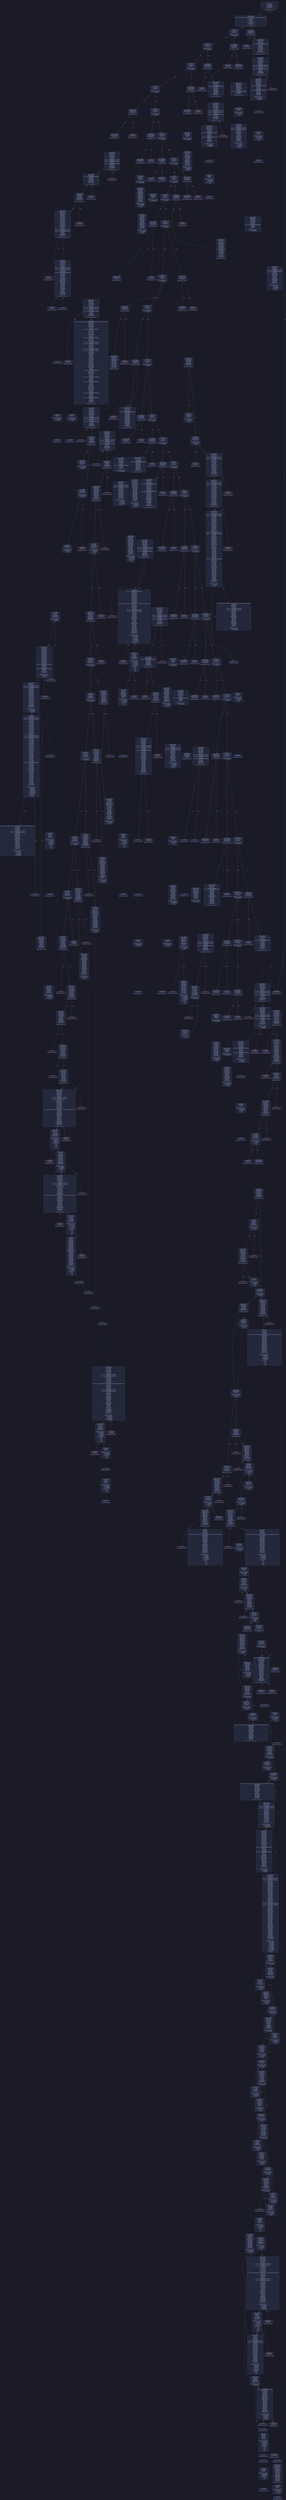digraph G {
    node [shape=box, style="filled, rounded", color="#565f89", fontcolor="#c0caf5", fontname="Helvetica", fillcolor="#24283b"];
    edge [color="#414868", fontcolor="#c0caf5", fontname="Helvetica"];
    bgcolor="#1a1b26";
    0 [ label = "[00] PUSH1 60
[02] PUSH1 40
[04] MSTORE
[05] CALLDATASIZE
[06] ISZERO
[07] PUSH2 0152
[0a] JUMPI

Stack size req: 0, sizeΔ: 0
" shape = invhouse]
    1 [ label = "[0b] PUSH1 00
[0d] CALLDATALOAD
[0e] PUSH29 0100000000000000000000000000000000000000000000000000000000
[2c] SWAP1
[2d] DIV
[2e] PUSH4 ffffffff
[33] AND
[34] DUP1
[35] PUSH4 05540534
[3a] EQ
[3b] PUSH2 0243
[3e] JUMPI

Stack size req: 0, sizeΔ: 1
"]
    2 [ label = "[3f] DUP1
[40] PUSH4 10fe9ae8
[45] EQ
[46] PUSH2 027c
[49] JUMPI

Stack size req: 1, sizeΔ: 0
Entry->Op usage:
	0->69:EQ:1
"]
    3 [ label = "[4a] DUP1
[4b] PUSH4 144fa6d7
[50] EQ
[51] PUSH2 02d1
[54] JUMPI

Stack size req: 1, sizeΔ: 0
Entry->Op usage:
	0->80:EQ:1
"]
    4 [ label = "[55] DUP1
[56] PUSH4 20d19181
[5b] EQ
[5c] PUSH2 030a
[5f] JUMPI

Stack size req: 1, sizeΔ: 0
Entry->Op usage:
	0->91:EQ:1
"]
    5 [ label = "[60] DUP1
[61] PUSH4 2165e1aa
[66] EQ
[67] PUSH2 0333
[6a] JUMPI

Stack size req: 1, sizeΔ: 0
Entry->Op usage:
	0->102:EQ:1
"]
    6 [ label = "[6b] DUP1
[6c] PUSH4 23548b8b
[71] EQ
[72] PUSH2 0348
[75] JUMPI

Stack size req: 1, sizeΔ: 0
Entry->Op usage:
	0->113:EQ:1
"]
    7 [ label = "[76] DUP1
[77] PUSH4 3fa615b0
[7c] EQ
[7d] PUSH2 0371
[80] JUMPI

Stack size req: 1, sizeΔ: 0
Entry->Op usage:
	0->124:EQ:1
"]
    8 [ label = "[81] DUP1
[82] PUSH4 5462870d
[87] EQ
[88] PUSH2 039a
[8b] JUMPI

Stack size req: 1, sizeΔ: 0
Entry->Op usage:
	0->135:EQ:1
"]
    9 [ label = "[8c] DUP1
[8d] PUSH4 6deaf623
[92] EQ
[93] PUSH2 03ef
[96] JUMPI

Stack size req: 1, sizeΔ: 0
Entry->Op usage:
	0->146:EQ:1
"]
    10 [ label = "[97] DUP1
[98] PUSH4 79ba5097
[9d] EQ
[9e] PUSH2 042f
[a1] JUMPI

Stack size req: 1, sizeΔ: 0
Entry->Op usage:
	0->157:EQ:1
"]
    11 [ label = "[a2] DUP1
[a3] PUSH4 7d6651b9
[a8] EQ
[a9] PUSH2 0444
[ac] JUMPI

Stack size req: 1, sizeΔ: 0
Entry->Op usage:
	0->168:EQ:1
"]
    12 [ label = "[ad] DUP1
[ae] PUSH4 7f860330
[b3] EQ
[b4] PUSH2 0459
[b7] JUMPI

Stack size req: 1, sizeΔ: 0
Entry->Op usage:
	0->179:EQ:1
"]
    13 [ label = "[b8] DUP1
[b9] PUSH4 826776fa
[be] EQ
[bf] PUSH2 047c
[c2] JUMPI

Stack size req: 1, sizeΔ: 0
Entry->Op usage:
	0->190:EQ:1
"]
    14 [ label = "[c3] DUP1
[c4] PUSH4 8da5cb5b
[c9] EQ
[ca] PUSH2 04be
[cd] JUMPI

Stack size req: 1, sizeΔ: 0
Entry->Op usage:
	0->201:EQ:1
"]
    15 [ label = "[ce] DUP1
[cf] PUSH4 92acb4d6
[d4] EQ
[d5] PUSH2 0513
[d8] JUMPI

Stack size req: 1, sizeΔ: 0
Entry->Op usage:
	0->212:EQ:1
"]
    16 [ label = "[d9] DUP1
[da] PUSH4 a0929cda
[df] EQ
[e0] PUSH2 0567
[e3] JUMPI

Stack size req: 1, sizeΔ: 0
Entry->Op usage:
	0->223:EQ:1
"]
    17 [ label = "[e4] DUP1
[e5] PUSH4 a0ef91df
[ea] EQ
[eb] PUSH2 05c8
[ee] JUMPI

Stack size req: 1, sizeΔ: 0
Entry->Op usage:
	0->234:EQ:1
"]
    18 [ label = "[ef] DUP1
[f0] PUSH4 cdd3574a
[f5] EQ
[f6] PUSH2 05dd
[f9] JUMPI

Stack size req: 1, sizeΔ: 0
Entry->Op usage:
	0->245:EQ:1
"]
    19 [ label = "[fa] DUP1
[fb] PUSH4 d4ee1d90
[0100] EQ
[0101] PUSH2 0606
[0104] JUMPI

Stack size req: 1, sizeΔ: 0
Entry->Op usage:
	0->256:EQ:1
"]
    20 [ label = "[0105] DUP1
[0106] PUSH4 d7e64c00
[010b] EQ
[010c] PUSH2 065b
[010f] JUMPI

Stack size req: 1, sizeΔ: 0
Entry->Op usage:
	0->267:EQ:1
"]
    21 [ label = "[0110] DUP1
[0111] PUSH4 de271ee0
[0116] EQ
[0117] PUSH2 0684
[011a] JUMPI

Stack size req: 1, sizeΔ: 0
Entry->Op usage:
	0->278:EQ:1
"]
    22 [ label = "[011b] DUP1
[011c] PUSH4 e7bb5233
[0121] EQ
[0122] PUSH2 068e
[0125] JUMPI

Stack size req: 1, sizeΔ: 0
Entry->Op usage:
	0->289:EQ:1
"]
    23 [ label = "[0126] DUP1
[0127] PUSH4 f28afb1e
[012c] EQ
[012d] PUSH2 06c5
[0130] JUMPI

Stack size req: 1, sizeΔ: 0
Entry->Op usage:
	0->300:EQ:1
"]
    24 [ label = "[0131] DUP1
[0132] PUSH4 f2fde38b
[0137] EQ
[0138] PUSH2 0707
[013b] JUMPI

Stack size req: 1, sizeΔ: 0
Entry->Op usage:
	0->311:EQ:1
"]
    25 [ label = "[013c] DUP1
[013d] PUSH4 f7abab9e
[0142] EQ
[0143] PUSH2 0740
[0146] JUMPI

Stack size req: 1, sizeΔ: 0
Entry->Op usage:
	0->322:EQ:1
"]
    26 [ label = "[0147] DUP1
[0148] PUSH4 fddf0fc0
[014d] EQ
[014e] PUSH2 0769
[0151] JUMPI

Stack size req: 1, sizeΔ: 0
Entry->Op usage:
	0->333:EQ:1
"]
    27 [ label = "[0152] JUMPDEST
[0153] PUSH2 0241

Stack size req: 0, sizeΔ: 1
"]
    28 [ label = "[0156] JUMPDEST
[0157] PUSH1 00
[0159] DUP1
[015a] PUSH1 00
[015c] SWAP1
[015d] SLOAD
[015e] SWAP1
[015f] PUSH2 0100
[0162] EXP
[0163] SWAP1
[0164] DIV
[0165] PUSH1 ff
[0167] AND
[0168] ISZERO
[0169] ISZERO
[016a] ISZERO
[016b] PUSH2 0173
[016e] JUMPI

Stack size req: 0, sizeΔ: 1
"]
    29 [ label = "[016f] PUSH1 00
[0171] DUP1
[0172] REVERT

Stack size req: 0, sizeΔ: 0
" color = "red"]
    30 [ label = "[0173] JUMPDEST
[0174] PUSH1 01
[0176] PUSH1 00
[0178] DUP1
[0179] PUSH2 0100
[017c] EXP
[017d] DUP2
[017e] SLOAD
[017f] DUP2
[0180] PUSH1 ff
[0182] MUL
[0183] NOT
[0184] AND
[0185] SWAP1
[0186] DUP4
[0187] ISZERO
[0188] ISZERO
[0189] MUL
[018a] OR
[018b] SWAP1
[018c] SSTORE
[018d] POP
[018e] PUSH1 00
[0190] CALLVALUE
[0191] EQ
[0192] ISZERO
[0193] ISZERO
[0194] ISZERO
[0195] PUSH2 019d
[0198] JUMPI

Stack size req: 0, sizeΔ: 0
"]
    31 [ label = "[0199] PUSH1 00
[019b] DUP1
[019c] REVERT

Stack size req: 0, sizeΔ: 0
" color = "red"]
    32 [ label = "[019d] JUMPDEST
[019e] PUSH1 02
[01a0] DUP1
[01a1] DUP2
[01a2] GT
[01a3] ISZERO
[01a4] PUSH2 01a9
[01a7] JUMPI

Stack size req: 0, sizeΔ: 1
"]
    33 [ label = "[01a8] INVALID

Stack size req: 0, sizeΔ: 0
" color = "red"]
    34 [ label = "[01a9] JUMPDEST
[01aa] PUSH1 05
[01ac] PUSH1 00
[01ae] SWAP1
[01af] SLOAD
[01b0] SWAP1
[01b1] PUSH2 0100
[01b4] EXP
[01b5] SWAP1
[01b6] DIV
[01b7] PUSH1 ff
[01b9] AND
[01ba] PUSH1 02
[01bc] DUP2
[01bd] GT
[01be] ISZERO
[01bf] PUSH2 01c4
[01c2] JUMPI

Stack size req: 0, sizeΔ: 1
"]
    35 [ label = "[01c3] INVALID

Stack size req: 0, sizeΔ: 0
" color = "red"]
    36 [ label = "[01c4] JUMPDEST
[01c5] EQ
[01c6] ISZERO
[01c7] ISZERO
[01c8] ISZERO
[01c9] PUSH2 01d1
[01cc] JUMPI

Stack size req: 2, sizeΔ: -2
Entry->Op usage:
	0->453:EQ:0
	1->453:EQ:1
Entry->Exit:
	0->😵
	1->😵
"]
    37 [ label = "[01cd] PUSH1 00
[01cf] DUP1
[01d0] REVERT

Stack size req: 0, sizeΔ: 0
" color = "red"]
    38 [ label = "[01d1] JUMPDEST
[01d2] PUSH2 01d9
[01d5] PUSH2 0792
[01d8] JUMP

Stack size req: 0, sizeΔ: 1
"]
    39 [ label = "[01d9] JUMPDEST
[01da] SWAP1
[01db] POP
[01dc] PUSH1 01
[01de] PUSH1 02
[01e0] DUP2
[01e1] GT
[01e2] ISZERO
[01e3] PUSH2 01e8
[01e6] JUMPI

Stack size req: 2, sizeΔ: 0
Entry->Op usage:
	1->475:POP:0
Entry->Exit:
	0->1
	1->😵
"]
    40 [ label = "[01e7] INVALID

Stack size req: 0, sizeΔ: 0
" color = "red"]
    41 [ label = "[01e8] JUMPDEST
[01e9] PUSH1 05
[01eb] PUSH1 00
[01ed] SWAP1
[01ee] SLOAD
[01ef] SWAP1
[01f0] PUSH2 0100
[01f3] EXP
[01f4] SWAP1
[01f5] DIV
[01f6] PUSH1 ff
[01f8] AND
[01f9] PUSH1 02
[01fb] DUP2
[01fc] GT
[01fd] ISZERO
[01fe] PUSH2 0203
[0201] JUMPI

Stack size req: 0, sizeΔ: 1
"]
    42 [ label = "[0202] INVALID

Stack size req: 0, sizeΔ: 0
" color = "red"]
    43 [ label = "[0203] JUMPDEST
[0204] EQ
[0205] ISZERO
[0206] PUSH2 0218
[0209] JUMPI

Stack size req: 2, sizeΔ: -2
Entry->Op usage:
	0->516:EQ:0
	1->516:EQ:1
Entry->Exit:
	0->😵
	1->😵
"]
    44 [ label = "[020a] PUSH2 0213
[020d] CALLER
[020e] CALLVALUE
[020f] PUSH2 098d
[0212] JUMP

Stack size req: 0, sizeΔ: 3
"]
    45 [ label = "[0213] JUMPDEST
[0214] PUSH2 0222
[0217] JUMP

Stack size req: 0, sizeΔ: 0
"]
    46 [ label = "[0218] JUMPDEST
[0219] PUSH2 0221
[021c] DUP2
[021d] PUSH2 0d52
[0220] JUMP

Stack size req: 1, sizeΔ: 2
Entry->Exit:
	0->0, 2
"]
    47 [ label = "[0221] JUMPDEST

Stack size req: 0, sizeΔ: 0
"]
    48 [ label = "[0222] JUMPDEST

Stack size req: 0, sizeΔ: 0
"]
    49 [ label = "[0223] JUMPDEST
[0224] PUSH1 00
[0226] DUP1
[0227] PUSH1 00
[0229] PUSH2 0100
[022c] EXP
[022d] DUP2
[022e] SLOAD
[022f] DUP2
[0230] PUSH1 ff
[0232] MUL
[0233] NOT
[0234] AND
[0235] SWAP1
[0236] DUP4
[0237] ISZERO
[0238] ISZERO
[0239] MUL
[023a] OR
[023b] SWAP1
[023c] SSTORE
[023d] POP

Stack size req: 0, sizeΔ: 0
"]
    50 [ label = "[023e] JUMPDEST
[023f] POP
[0240] JUMP
Indirect!

Stack size req: 2, sizeΔ: -2
Entry->Op usage:
	0->575:POP:0
	1->576:JUMP:0
Entry->Exit:
	0->😵
	1->😵
" color = "teal"]
    51 [ label = "[0241] JUMPDEST
[0242] STOP

Stack size req: 0, sizeΔ: 0
" color = "darkblue"]
    52 [ label = "[0243] JUMPDEST
[0244] CALLVALUE
[0245] ISZERO
[0246] PUSH2 024e
[0249] JUMPI

Stack size req: 0, sizeΔ: 0
"]
    53 [ label = "[024a] PUSH1 00
[024c] DUP1
[024d] REVERT

Stack size req: 0, sizeΔ: 0
" color = "red"]
    54 [ label = "[024e] JUMPDEST
[024f] PUSH2 027a
[0252] PUSH1 04
[0254] DUP1
[0255] DUP1
[0256] CALLDATALOAD
[0257] PUSH20 ffffffffffffffffffffffffffffffffffffffff
[026c] AND
[026d] SWAP1
[026e] PUSH1 20
[0270] ADD
[0271] SWAP1
[0272] SWAP2
[0273] SWAP1
[0274] POP
[0275] POP
[0276] PUSH2 0da6
[0279] JUMP

Stack size req: 0, sizeΔ: 2
"]
    55 [ label = "[027a] JUMPDEST
[027b] STOP

Stack size req: 0, sizeΔ: 0
" color = "darkblue"]
    56 [ label = "[027c] JUMPDEST
[027d] CALLVALUE
[027e] ISZERO
[027f] PUSH2 0287
[0282] JUMPI

Stack size req: 0, sizeΔ: 0
"]
    57 [ label = "[0283] PUSH1 00
[0285] DUP1
[0286] REVERT

Stack size req: 0, sizeΔ: 0
" color = "red"]
    58 [ label = "[0287] JUMPDEST
[0288] PUSH2 028f
[028b] PUSH2 0e45
[028e] JUMP

Stack size req: 0, sizeΔ: 1
"]
    59 [ label = "[028f] JUMPDEST
[0290] PUSH1 40
[0292] MLOAD
[0293] DUP1
[0294] DUP3
[0295] PUSH20 ffffffffffffffffffffffffffffffffffffffff
[02aa] AND
[02ab] PUSH20 ffffffffffffffffffffffffffffffffffffffff
[02c0] AND
[02c1] DUP2
[02c2] MSTORE
[02c3] PUSH1 20
[02c5] ADD
[02c6] SWAP2
[02c7] POP
[02c8] POP
[02c9] PUSH1 40
[02cb] MLOAD
[02cc] DUP1
[02cd] SWAP2
[02ce] SUB
[02cf] SWAP1
[02d0] RETURN

Stack size req: 1, sizeΔ: -1
Entry->Op usage:
	0->682:AND:1
	0->704:AND:1
	0->706:MSTORE:1
	0->711:POP:0
Entry->Exit:
	0->😵
" color = "darkblue"]
    60 [ label = "[02d1] JUMPDEST
[02d2] CALLVALUE
[02d3] ISZERO
[02d4] PUSH2 02dc
[02d7] JUMPI

Stack size req: 0, sizeΔ: 0
"]
    61 [ label = "[02d8] PUSH1 00
[02da] DUP1
[02db] REVERT

Stack size req: 0, sizeΔ: 0
" color = "red"]
    62 [ label = "[02dc] JUMPDEST
[02dd] PUSH2 0308
[02e0] PUSH1 04
[02e2] DUP1
[02e3] DUP1
[02e4] CALLDATALOAD
[02e5] PUSH20 ffffffffffffffffffffffffffffffffffffffff
[02fa] AND
[02fb] SWAP1
[02fc] PUSH1 20
[02fe] ADD
[02ff] SWAP1
[0300] SWAP2
[0301] SWAP1
[0302] POP
[0303] POP
[0304] PUSH2 0e70
[0307] JUMP

Stack size req: 0, sizeΔ: 2
"]
    63 [ label = "[0308] JUMPDEST
[0309] STOP

Stack size req: 0, sizeΔ: 0
" color = "darkblue"]
    64 [ label = "[030a] JUMPDEST
[030b] CALLVALUE
[030c] ISZERO
[030d] PUSH2 0315
[0310] JUMPI

Stack size req: 0, sizeΔ: 0
"]
    65 [ label = "[0311] PUSH1 00
[0313] DUP1
[0314] REVERT

Stack size req: 0, sizeΔ: 0
" color = "red"]
    66 [ label = "[0315] JUMPDEST
[0316] PUSH2 031d
[0319] PUSH2 0f0f
[031c] JUMP

Stack size req: 0, sizeΔ: 1
"]
    67 [ label = "[031d] JUMPDEST
[031e] PUSH1 40
[0320] MLOAD
[0321] DUP1
[0322] DUP3
[0323] DUP2
[0324] MSTORE
[0325] PUSH1 20
[0327] ADD
[0328] SWAP2
[0329] POP
[032a] POP
[032b] PUSH1 40
[032d] MLOAD
[032e] DUP1
[032f] SWAP2
[0330] SUB
[0331] SWAP1
[0332] RETURN

Stack size req: 1, sizeΔ: -1
Entry->Op usage:
	0->804:MSTORE:1
	0->809:POP:0
Entry->Exit:
	0->😵
" color = "darkblue"]
    68 [ label = "[0333] JUMPDEST
[0334] CALLVALUE
[0335] ISZERO
[0336] PUSH2 033e
[0339] JUMPI

Stack size req: 0, sizeΔ: 0
"]
    69 [ label = "[033a] PUSH1 00
[033c] DUP1
[033d] REVERT

Stack size req: 0, sizeΔ: 0
" color = "red"]
    70 [ label = "[033e] JUMPDEST
[033f] PUSH2 0346
[0342] PUSH2 0f15
[0345] JUMP

Stack size req: 0, sizeΔ: 1
"]
    71 [ label = "[0346] JUMPDEST
[0347] STOP

Stack size req: 0, sizeΔ: 0
" color = "darkblue"]
    72 [ label = "[0348] JUMPDEST
[0349] CALLVALUE
[034a] ISZERO
[034b] PUSH2 0353
[034e] JUMPI

Stack size req: 0, sizeΔ: 0
"]
    73 [ label = "[034f] PUSH1 00
[0351] DUP1
[0352] REVERT

Stack size req: 0, sizeΔ: 0
" color = "red"]
    74 [ label = "[0353] JUMPDEST
[0354] PUSH2 035b
[0357] PUSH2 107c
[035a] JUMP

Stack size req: 0, sizeΔ: 1
"]
    75 [ label = "[035b] JUMPDEST
[035c] PUSH1 40
[035e] MLOAD
[035f] DUP1
[0360] DUP3
[0361] DUP2
[0362] MSTORE
[0363] PUSH1 20
[0365] ADD
[0366] SWAP2
[0367] POP
[0368] POP
[0369] PUSH1 40
[036b] MLOAD
[036c] DUP1
[036d] SWAP2
[036e] SUB
[036f] SWAP1
[0370] RETURN

Stack size req: 1, sizeΔ: -1
Entry->Op usage:
	0->866:MSTORE:1
	0->871:POP:0
Entry->Exit:
	0->😵
" color = "darkblue"]
    76 [ label = "[0371] JUMPDEST
[0372] CALLVALUE
[0373] ISZERO
[0374] PUSH2 037c
[0377] JUMPI

Stack size req: 0, sizeΔ: 0
"]
    77 [ label = "[0378] PUSH1 00
[037a] DUP1
[037b] REVERT

Stack size req: 0, sizeΔ: 0
" color = "red"]
    78 [ label = "[037c] JUMPDEST
[037d] PUSH2 0384
[0380] PUSH2 1082
[0383] JUMP

Stack size req: 0, sizeΔ: 1
"]
    79 [ label = "[0384] JUMPDEST
[0385] PUSH1 40
[0387] MLOAD
[0388] DUP1
[0389] DUP3
[038a] DUP2
[038b] MSTORE
[038c] PUSH1 20
[038e] ADD
[038f] SWAP2
[0390] POP
[0391] POP
[0392] PUSH1 40
[0394] MLOAD
[0395] DUP1
[0396] SWAP2
[0397] SUB
[0398] SWAP1
[0399] RETURN

Stack size req: 1, sizeΔ: -1
Entry->Op usage:
	0->907:MSTORE:1
	0->912:POP:0
Entry->Exit:
	0->😵
" color = "darkblue"]
    80 [ label = "[039a] JUMPDEST
[039b] CALLVALUE
[039c] ISZERO
[039d] PUSH2 03a5
[03a0] JUMPI

Stack size req: 0, sizeΔ: 0
"]
    81 [ label = "[03a1] PUSH1 00
[03a3] DUP1
[03a4] REVERT

Stack size req: 0, sizeΔ: 0
" color = "red"]
    82 [ label = "[03a5] JUMPDEST
[03a6] PUSH2 03ad
[03a9] PUSH2 1088
[03ac] JUMP

Stack size req: 0, sizeΔ: 1
"]
    83 [ label = "[03ad] JUMPDEST
[03ae] PUSH1 40
[03b0] MLOAD
[03b1] DUP1
[03b2] DUP3
[03b3] PUSH20 ffffffffffffffffffffffffffffffffffffffff
[03c8] AND
[03c9] PUSH20 ffffffffffffffffffffffffffffffffffffffff
[03de] AND
[03df] DUP2
[03e0] MSTORE
[03e1] PUSH1 20
[03e3] ADD
[03e4] SWAP2
[03e5] POP
[03e6] POP
[03e7] PUSH1 40
[03e9] MLOAD
[03ea] DUP1
[03eb] SWAP2
[03ec] SUB
[03ed] SWAP1
[03ee] RETURN

Stack size req: 1, sizeΔ: -1
Entry->Op usage:
	0->968:AND:1
	0->990:AND:1
	0->992:MSTORE:1
	0->997:POP:0
Entry->Exit:
	0->😵
" color = "darkblue"]
    84 [ label = "[03ef] JUMPDEST
[03f0] CALLVALUE
[03f1] ISZERO
[03f2] PUSH2 03fa
[03f5] JUMPI

Stack size req: 0, sizeΔ: 0
"]
    85 [ label = "[03f6] PUSH1 00
[03f8] DUP1
[03f9] REVERT

Stack size req: 0, sizeΔ: 0
" color = "red"]
    86 [ label = "[03fa] JUMPDEST
[03fb] PUSH2 0419
[03fe] PUSH1 04
[0400] DUP1
[0401] DUP1
[0402] CALLDATALOAD
[0403] SWAP1
[0404] PUSH1 20
[0406] ADD
[0407] SWAP1
[0408] SWAP2
[0409] SWAP1
[040a] DUP1
[040b] CALLDATALOAD
[040c] SWAP1
[040d] PUSH1 20
[040f] ADD
[0410] SWAP1
[0411] SWAP2
[0412] SWAP1
[0413] POP
[0414] POP
[0415] PUSH2 10ae
[0418] JUMP

Stack size req: 0, sizeΔ: 3
"]
    87 [ label = "[0419] JUMPDEST
[041a] PUSH1 40
[041c] MLOAD
[041d] DUP1
[041e] DUP3
[041f] DUP2
[0420] MSTORE
[0421] PUSH1 20
[0423] ADD
[0424] SWAP2
[0425] POP
[0426] POP
[0427] PUSH1 40
[0429] MLOAD
[042a] DUP1
[042b] SWAP2
[042c] SUB
[042d] SWAP1
[042e] RETURN

Stack size req: 1, sizeΔ: -1
Entry->Op usage:
	0->1056:MSTORE:1
	0->1061:POP:0
Entry->Exit:
	0->😵
" color = "darkblue"]
    88 [ label = "[042f] JUMPDEST
[0430] CALLVALUE
[0431] ISZERO
[0432] PUSH2 043a
[0435] JUMPI

Stack size req: 0, sizeΔ: 0
"]
    89 [ label = "[0436] PUSH1 00
[0438] DUP1
[0439] REVERT

Stack size req: 0, sizeΔ: 0
" color = "red"]
    90 [ label = "[043a] JUMPDEST
[043b] PUSH2 0442
[043e] PUSH2 11ac
[0441] JUMP

Stack size req: 0, sizeΔ: 1
"]
    91 [ label = "[0442] JUMPDEST
[0443] STOP

Stack size req: 0, sizeΔ: 0
" color = "darkblue"]
    92 [ label = "[0444] JUMPDEST
[0445] CALLVALUE
[0446] ISZERO
[0447] PUSH2 044f
[044a] JUMPI

Stack size req: 0, sizeΔ: 0
"]
    93 [ label = "[044b] PUSH1 00
[044d] DUP1
[044e] REVERT

Stack size req: 0, sizeΔ: 0
" color = "red"]
    94 [ label = "[044f] JUMPDEST
[0450] PUSH2 0457
[0453] PUSH2 138b
[0456] JUMP

Stack size req: 0, sizeΔ: 1
"]
    95 [ label = "[0457] JUMPDEST
[0458] STOP

Stack size req: 0, sizeΔ: 0
" color = "darkblue"]
    96 [ label = "[0459] JUMPDEST
[045a] CALLVALUE
[045b] ISZERO
[045c] PUSH2 0464
[045f] JUMPI

Stack size req: 0, sizeΔ: 0
"]
    97 [ label = "[0460] PUSH1 00
[0462] DUP1
[0463] REVERT

Stack size req: 0, sizeΔ: 0
" color = "red"]
    98 [ label = "[0464] JUMPDEST
[0465] PUSH2 047a
[0468] PUSH1 04
[046a] DUP1
[046b] DUP1
[046c] CALLDATALOAD
[046d] SWAP1
[046e] PUSH1 20
[0470] ADD
[0471] SWAP1
[0472] SWAP2
[0473] SWAP1
[0474] POP
[0475] POP
[0476] PUSH2 159e
[0479] JUMP

Stack size req: 0, sizeΔ: 2
"]
    99 [ label = "[047a] JUMPDEST
[047b] STOP

Stack size req: 0, sizeΔ: 0
" color = "darkblue"]
    100 [ label = "[047c] JUMPDEST
[047d] CALLVALUE
[047e] ISZERO
[047f] PUSH2 0487
[0482] JUMPI

Stack size req: 0, sizeΔ: 0
"]
    101 [ label = "[0483] PUSH1 00
[0485] DUP1
[0486] REVERT

Stack size req: 0, sizeΔ: 0
" color = "red"]
    102 [ label = "[0487] JUMPDEST
[0488] PUSH2 04bc
[048b] PUSH1 04
[048d] DUP1
[048e] DUP1
[048f] CALLDATALOAD
[0490] PUSH20 ffffffffffffffffffffffffffffffffffffffff
[04a5] AND
[04a6] SWAP1
[04a7] PUSH1 20
[04a9] ADD
[04aa] SWAP1
[04ab] SWAP2
[04ac] SWAP1
[04ad] DUP1
[04ae] CALLDATALOAD
[04af] SWAP1
[04b0] PUSH1 20
[04b2] ADD
[04b3] SWAP1
[04b4] SWAP2
[04b5] SWAP1
[04b6] POP
[04b7] POP
[04b8] PUSH2 1842
[04bb] JUMP

Stack size req: 0, sizeΔ: 3
"]
    103 [ label = "[04bc] JUMPDEST
[04bd] STOP

Stack size req: 0, sizeΔ: 0
" color = "darkblue"]
    104 [ label = "[04be] JUMPDEST
[04bf] CALLVALUE
[04c0] ISZERO
[04c1] PUSH2 04c9
[04c4] JUMPI

Stack size req: 0, sizeΔ: 0
"]
    105 [ label = "[04c5] PUSH1 00
[04c7] DUP1
[04c8] REVERT

Stack size req: 0, sizeΔ: 0
" color = "red"]
    106 [ label = "[04c9] JUMPDEST
[04ca] PUSH2 04d1
[04cd] PUSH2 1cec
[04d0] JUMP

Stack size req: 0, sizeΔ: 1
"]
    107 [ label = "[04d1] JUMPDEST
[04d2] PUSH1 40
[04d4] MLOAD
[04d5] DUP1
[04d6] DUP3
[04d7] PUSH20 ffffffffffffffffffffffffffffffffffffffff
[04ec] AND
[04ed] PUSH20 ffffffffffffffffffffffffffffffffffffffff
[0502] AND
[0503] DUP2
[0504] MSTORE
[0505] PUSH1 20
[0507] ADD
[0508] SWAP2
[0509] POP
[050a] POP
[050b] PUSH1 40
[050d] MLOAD
[050e] DUP1
[050f] SWAP2
[0510] SUB
[0511] SWAP1
[0512] RETURN

Stack size req: 1, sizeΔ: -1
Entry->Op usage:
	0->1260:AND:1
	0->1282:AND:1
	0->1284:MSTORE:1
	0->1289:POP:0
Entry->Exit:
	0->😵
" color = "darkblue"]
    108 [ label = "[0513] JUMPDEST
[0514] CALLVALUE
[0515] ISZERO
[0516] PUSH2 051e
[0519] JUMPI

Stack size req: 0, sizeΔ: 0
"]
    109 [ label = "[051a] PUSH1 00
[051c] DUP1
[051d] REVERT

Stack size req: 0, sizeΔ: 0
" color = "red"]
    110 [ label = "[051e] JUMPDEST
[051f] PUSH2 054a
[0522] PUSH1 04
[0524] DUP1
[0525] DUP1
[0526] CALLDATALOAD
[0527] PUSH20 ffffffffffffffffffffffffffffffffffffffff
[053c] AND
[053d] SWAP1
[053e] PUSH1 20
[0540] ADD
[0541] SWAP1
[0542] SWAP2
[0543] SWAP1
[0544] POP
[0545] POP
[0546] PUSH2 1d12
[0549] JUMP

Stack size req: 0, sizeΔ: 2
"]
    111 [ label = "[054a] JUMPDEST
[054b] PUSH1 40
[054d] MLOAD
[054e] DUP1
[054f] DUP4
[0550] DUP2
[0551] MSTORE
[0552] PUSH1 20
[0554] ADD
[0555] DUP3
[0556] DUP2
[0557] MSTORE
[0558] PUSH1 20
[055a] ADD
[055b] SWAP3
[055c] POP
[055d] POP
[055e] POP
[055f] PUSH1 40
[0561] MLOAD
[0562] DUP1
[0563] SWAP2
[0564] SUB
[0565] SWAP1
[0566] RETURN

Stack size req: 2, sizeΔ: -2
Entry->Op usage:
	0->1367:MSTORE:1
	0->1374:POP:0
	1->1361:MSTORE:1
	1->1372:POP:0
Entry->Exit:
	0->😵
	1->😵
" color = "darkblue"]
    112 [ label = "[0567] JUMPDEST
[0568] CALLVALUE
[0569] ISZERO
[056a] PUSH2 0572
[056d] JUMPI

Stack size req: 0, sizeΔ: 0
"]
    113 [ label = "[056e] PUSH1 00
[0570] DUP1
[0571] REVERT

Stack size req: 0, sizeΔ: 0
" color = "red"]
    114 [ label = "[0572] JUMPDEST
[0573] PUSH2 05c6
[0576] PUSH1 04
[0578] DUP1
[0579] DUP1
[057a] CALLDATALOAD
[057b] PUSH20 ffffffffffffffffffffffffffffffffffffffff
[0590] AND
[0591] SWAP1
[0592] PUSH1 20
[0594] ADD
[0595] SWAP1
[0596] SWAP2
[0597] SWAP1
[0598] DUP1
[0599] CALLDATALOAD
[059a] PUSH20 ffffffffffffffffffffffffffffffffffffffff
[05af] AND
[05b0] SWAP1
[05b1] PUSH1 20
[05b3] ADD
[05b4] SWAP1
[05b5] SWAP2
[05b6] SWAP1
[05b7] DUP1
[05b8] CALLDATALOAD
[05b9] SWAP1
[05ba] PUSH1 20
[05bc] ADD
[05bd] SWAP1
[05be] SWAP2
[05bf] SWAP1
[05c0] POP
[05c1] POP
[05c2] PUSH2 1d36
[05c5] JUMP

Stack size req: 0, sizeΔ: 4
"]
    115 [ label = "[05c6] JUMPDEST
[05c7] STOP

Stack size req: 0, sizeΔ: 0
" color = "darkblue"]
    116 [ label = "[05c8] JUMPDEST
[05c9] CALLVALUE
[05ca] ISZERO
[05cb] PUSH2 05d3
[05ce] JUMPI

Stack size req: 0, sizeΔ: 0
"]
    117 [ label = "[05cf] PUSH1 00
[05d1] DUP1
[05d2] REVERT

Stack size req: 0, sizeΔ: 0
" color = "red"]
    118 [ label = "[05d3] JUMPDEST
[05d4] PUSH2 05db
[05d7] PUSH2 1e5d
[05da] JUMP

Stack size req: 0, sizeΔ: 1
"]
    119 [ label = "[05db] JUMPDEST
[05dc] STOP

Stack size req: 0, sizeΔ: 0
" color = "darkblue"]
    120 [ label = "[05dd] JUMPDEST
[05de] CALLVALUE
[05df] ISZERO
[05e0] PUSH2 05e8
[05e3] JUMPI

Stack size req: 0, sizeΔ: 0
"]
    121 [ label = "[05e4] PUSH1 00
[05e6] DUP1
[05e7] REVERT

Stack size req: 0, sizeΔ: 0
" color = "red"]
    122 [ label = "[05e8] JUMPDEST
[05e9] PUSH2 05f0
[05ec] PUSH2 1f6d
[05ef] JUMP

Stack size req: 0, sizeΔ: 1
"]
    123 [ label = "[05f0] JUMPDEST
[05f1] PUSH1 40
[05f3] MLOAD
[05f4] DUP1
[05f5] DUP3
[05f6] DUP2
[05f7] MSTORE
[05f8] PUSH1 20
[05fa] ADD
[05fb] SWAP2
[05fc] POP
[05fd] POP
[05fe] PUSH1 40
[0600] MLOAD
[0601] DUP1
[0602] SWAP2
[0603] SUB
[0604] SWAP1
[0605] RETURN

Stack size req: 1, sizeΔ: -1
Entry->Op usage:
	0->1527:MSTORE:1
	0->1532:POP:0
Entry->Exit:
	0->😵
" color = "darkblue"]
    124 [ label = "[0606] JUMPDEST
[0607] CALLVALUE
[0608] ISZERO
[0609] PUSH2 0611
[060c] JUMPI

Stack size req: 0, sizeΔ: 0
"]
    125 [ label = "[060d] PUSH1 00
[060f] DUP1
[0610] REVERT

Stack size req: 0, sizeΔ: 0
" color = "red"]
    126 [ label = "[0611] JUMPDEST
[0612] PUSH2 0619
[0615] PUSH2 1f73
[0618] JUMP

Stack size req: 0, sizeΔ: 1
"]
    127 [ label = "[0619] JUMPDEST
[061a] PUSH1 40
[061c] MLOAD
[061d] DUP1
[061e] DUP3
[061f] PUSH20 ffffffffffffffffffffffffffffffffffffffff
[0634] AND
[0635] PUSH20 ffffffffffffffffffffffffffffffffffffffff
[064a] AND
[064b] DUP2
[064c] MSTORE
[064d] PUSH1 20
[064f] ADD
[0650] SWAP2
[0651] POP
[0652] POP
[0653] PUSH1 40
[0655] MLOAD
[0656] DUP1
[0657] SWAP2
[0658] SUB
[0659] SWAP1
[065a] RETURN

Stack size req: 1, sizeΔ: -1
Entry->Op usage:
	0->1588:AND:1
	0->1610:AND:1
	0->1612:MSTORE:1
	0->1617:POP:0
Entry->Exit:
	0->😵
" color = "darkblue"]
    128 [ label = "[065b] JUMPDEST
[065c] CALLVALUE
[065d] ISZERO
[065e] PUSH2 0666
[0661] JUMPI

Stack size req: 0, sizeΔ: 0
"]
    129 [ label = "[0662] PUSH1 00
[0664] DUP1
[0665] REVERT

Stack size req: 0, sizeΔ: 0
" color = "red"]
    130 [ label = "[0666] JUMPDEST
[0667] PUSH2 066e
[066a] PUSH2 1f99
[066d] JUMP

Stack size req: 0, sizeΔ: 1
"]
    131 [ label = "[066e] JUMPDEST
[066f] PUSH1 40
[0671] MLOAD
[0672] DUP1
[0673] DUP3
[0674] DUP2
[0675] MSTORE
[0676] PUSH1 20
[0678] ADD
[0679] SWAP2
[067a] POP
[067b] POP
[067c] PUSH1 40
[067e] MLOAD
[067f] DUP1
[0680] SWAP2
[0681] SUB
[0682] SWAP1
[0683] RETURN

Stack size req: 1, sizeΔ: -1
Entry->Op usage:
	0->1653:MSTORE:1
	0->1658:POP:0
Entry->Exit:
	0->😵
" color = "darkblue"]
    132 [ label = "[0684] JUMPDEST
[0685] PUSH2 068c
[0688] PUSH2 1fa4
[068b] JUMP

Stack size req: 0, sizeΔ: 1
"]
    133 [ label = "[068c] JUMPDEST
[068d] STOP

Stack size req: 0, sizeΔ: 0
" color = "darkblue"]
    134 [ label = "[068e] JUMPDEST
[068f] CALLVALUE
[0690] ISZERO
[0691] PUSH2 0699
[0694] JUMPI

Stack size req: 0, sizeΔ: 0
"]
    135 [ label = "[0695] PUSH1 00
[0697] DUP1
[0698] REVERT

Stack size req: 0, sizeΔ: 0
" color = "red"]
    136 [ label = "[0699] JUMPDEST
[069a] PUSH2 06a1
[069d] PUSH2 2001
[06a0] JUMP

Stack size req: 0, sizeΔ: 1
"]
    137 [ label = "[06a1] JUMPDEST
[06a2] PUSH1 40
[06a4] MLOAD
[06a5] DUP1
[06a6] DUP3
[06a7] PUSH1 02
[06a9] DUP2
[06aa] GT
[06ab] ISZERO
[06ac] PUSH2 06b1
[06af] JUMPI

Stack size req: 1, sizeΔ: 3
Entry->Op usage:
	0->1706:GT:0
Entry->Exit:
	0->0, 3
"]
    138 [ label = "[06b0] INVALID

Stack size req: 0, sizeΔ: 0
" color = "red"]
    139 [ label = "[06b1] JUMPDEST
[06b2] PUSH1 ff
[06b4] AND
[06b5] DUP2
[06b6] MSTORE
[06b7] PUSH1 20
[06b9] ADD
[06ba] SWAP2
[06bb] POP
[06bc] POP
[06bd] PUSH1 40
[06bf] MLOAD
[06c0] DUP1
[06c1] SWAP2
[06c2] SUB
[06c3] SWAP1
[06c4] RETURN

Stack size req: 4, sizeΔ: -4
Entry->Op usage:
	0->1716:AND:1
	0->1718:MSTORE:1
	1->1718:MSTORE:0
	1->1721:ADD:1
	2->1724:POP:0
	3->1723:POP:0
Entry->Exit:
	0->😵
	1->😵
	2->😵
	3->😵
" color = "darkblue"]
    140 [ label = "[06c5] JUMPDEST
[06c6] CALLVALUE
[06c7] ISZERO
[06c8] PUSH2 06d0
[06cb] JUMPI

Stack size req: 0, sizeΔ: 0
"]
    141 [ label = "[06cc] PUSH1 00
[06ce] DUP1
[06cf] REVERT

Stack size req: 0, sizeΔ: 0
" color = "red"]
    142 [ label = "[06d0] JUMPDEST
[06d1] PUSH2 0705
[06d4] PUSH1 04
[06d6] DUP1
[06d7] DUP1
[06d8] CALLDATALOAD
[06d9] PUSH20 ffffffffffffffffffffffffffffffffffffffff
[06ee] AND
[06ef] SWAP1
[06f0] PUSH1 20
[06f2] ADD
[06f3] SWAP1
[06f4] SWAP2
[06f5] SWAP1
[06f6] DUP1
[06f7] CALLDATALOAD
[06f8] SWAP1
[06f9] PUSH1 20
[06fb] ADD
[06fc] SWAP1
[06fd] SWAP2
[06fe] SWAP1
[06ff] POP
[0700] POP
[0701] PUSH2 2014
[0704] JUMP

Stack size req: 0, sizeΔ: 3
"]
    143 [ label = "[0705] JUMPDEST
[0706] STOP

Stack size req: 0, sizeΔ: 0
" color = "darkblue"]
    144 [ label = "[0707] JUMPDEST
[0708] CALLVALUE
[0709] ISZERO
[070a] PUSH2 0712
[070d] JUMPI

Stack size req: 0, sizeΔ: 0
"]
    145 [ label = "[070e] PUSH1 00
[0710] DUP1
[0711] REVERT

Stack size req: 0, sizeΔ: 0
" color = "red"]
    146 [ label = "[0712] JUMPDEST
[0713] PUSH2 073e
[0716] PUSH1 04
[0718] DUP1
[0719] DUP1
[071a] CALLDATALOAD
[071b] PUSH20 ffffffffffffffffffffffffffffffffffffffff
[0730] AND
[0731] SWAP1
[0732] PUSH1 20
[0734] ADD
[0735] SWAP1
[0736] SWAP2
[0737] SWAP1
[0738] POP
[0739] POP
[073a] PUSH2 208f
[073d] JUMP

Stack size req: 0, sizeΔ: 2
"]
    147 [ label = "[073e] JUMPDEST
[073f] STOP

Stack size req: 0, sizeΔ: 0
" color = "darkblue"]
    148 [ label = "[0740] JUMPDEST
[0741] CALLVALUE
[0742] ISZERO
[0743] PUSH2 074b
[0746] JUMPI

Stack size req: 0, sizeΔ: 0
"]
    149 [ label = "[0747] PUSH1 00
[0749] DUP1
[074a] REVERT

Stack size req: 0, sizeΔ: 0
" color = "red"]
    150 [ label = "[074b] JUMPDEST
[074c] PUSH2 0753
[074f] PUSH2 218b
[0752] JUMP

Stack size req: 0, sizeΔ: 1
"]
    151 [ label = "[0753] JUMPDEST
[0754] PUSH1 40
[0756] MLOAD
[0757] DUP1
[0758] DUP3
[0759] DUP2
[075a] MSTORE
[075b] PUSH1 20
[075d] ADD
[075e] SWAP2
[075f] POP
[0760] POP
[0761] PUSH1 40
[0763] MLOAD
[0764] DUP1
[0765] SWAP2
[0766] SUB
[0767] SWAP1
[0768] RETURN

Stack size req: 1, sizeΔ: -1
Entry->Op usage:
	0->1882:MSTORE:1
	0->1887:POP:0
Entry->Exit:
	0->😵
" color = "darkblue"]
    152 [ label = "[0769] JUMPDEST
[076a] CALLVALUE
[076b] ISZERO
[076c] PUSH2 0774
[076f] JUMPI

Stack size req: 0, sizeΔ: 0
"]
    153 [ label = "[0770] PUSH1 00
[0772] DUP1
[0773] REVERT

Stack size req: 0, sizeΔ: 0
" color = "red"]
    154 [ label = "[0774] JUMPDEST
[0775] PUSH2 077c
[0778] PUSH2 2191
[077b] JUMP

Stack size req: 0, sizeΔ: 1
"]
    155 [ label = "[077c] JUMPDEST
[077d] PUSH1 40
[077f] MLOAD
[0780] DUP1
[0781] DUP3
[0782] DUP2
[0783] MSTORE
[0784] PUSH1 20
[0786] ADD
[0787] SWAP2
[0788] POP
[0789] POP
[078a] PUSH1 40
[078c] MLOAD
[078d] DUP1
[078e] SWAP2
[078f] SUB
[0790] SWAP1
[0791] RETURN

Stack size req: 1, sizeΔ: -1
Entry->Op usage:
	0->1923:MSTORE:1
	0->1928:POP:0
Entry->Exit:
	0->😵
" color = "darkblue"]
    156 [ label = "[0792] JUMPDEST
[0793] PUSH1 00
[0795] PUSH1 0c
[0797] SLOAD
[0798] PUSH1 0d
[079a] SLOAD
[079b] EQ
[079c] DUP1
[079d] ISZERO
[079e] PUSH2 07cc
[07a1] JUMPI

Stack size req: 0, sizeΔ: 2
"]
    157 [ label = "[07a2] POP
[07a3] PUSH1 02
[07a5] DUP1
[07a6] DUP2
[07a7] GT
[07a8] ISZERO
[07a9] PUSH2 07ae
[07ac] JUMPI

Stack size req: 1, sizeΔ: 0
Entry->Op usage:
	0->1954:POP:0
Entry->Exit:
	0->😵
"]
    158 [ label = "[07ad] INVALID

Stack size req: 0, sizeΔ: 0
" color = "red"]
    159 [ label = "[07ae] JUMPDEST
[07af] PUSH1 05
[07b1] PUSH1 00
[07b3] SWAP1
[07b4] SLOAD
[07b5] SWAP1
[07b6] PUSH2 0100
[07b9] EXP
[07ba] SWAP1
[07bb] DIV
[07bc] PUSH1 ff
[07be] AND
[07bf] PUSH1 02
[07c1] DUP2
[07c2] GT
[07c3] ISZERO
[07c4] PUSH2 07c9
[07c7] JUMPI

Stack size req: 0, sizeΔ: 1
"]
    160 [ label = "[07c8] INVALID

Stack size req: 0, sizeΔ: 0
" color = "red"]
    161 [ label = "[07c9] JUMPDEST
[07ca] EQ
[07cb] ISZERO

Stack size req: 2, sizeΔ: -1
Entry->Op usage:
	0->1994:EQ:0
	1->1994:EQ:1
Entry->Exit:
	0->😵
	1->😵
"]
    162 [ label = "[07cc] JUMPDEST
[07cd] ISZERO
[07ce] PUSH2 0835
[07d1] JUMPI

Stack size req: 1, sizeΔ: -1
Entry->Op usage:
	0->1997:ISZERO:0
Entry->Exit:
	0->😵
"]
    163 [ label = "[07d2] PUSH1 02
[07d4] PUSH1 05
[07d6] PUSH1 00
[07d8] PUSH2 0100
[07db] EXP
[07dc] DUP2
[07dd] SLOAD
[07de] DUP2
[07df] PUSH1 ff
[07e1] MUL
[07e2] NOT
[07e3] AND
[07e4] SWAP1
[07e5] DUP4
[07e6] PUSH1 02
[07e8] DUP2
[07e9] GT
[07ea] ISZERO
[07eb] PUSH2 07f0
[07ee] JUMPI

Stack size req: 0, sizeΔ: 5
"]
    164 [ label = "[07ef] INVALID

Stack size req: 0, sizeΔ: 0
" color = "red"]
    165 [ label = "[07f0] JUMPDEST
[07f1] MUL
[07f2] OR
[07f3] SWAP1
[07f4] SSTORE
[07f5] POP
[07f6] PUSH32 9145a7fd7de2aa5b50a289cf5dd2e2d100aa067911e49855b88f94b5a196f04b
[0817] NUMBER
[0818] PUSH1 40
[081a] MLOAD
[081b] DUP1
[081c] DUP3
[081d] DUP2
[081e] MSTORE
[081f] PUSH1 20
[0821] ADD
[0822] SWAP2
[0823] POP
[0824] POP
[0825] PUSH1 40
[0827] MLOAD
[0828] DUP1
[0829] SWAP2
[082a] SUB
[082b] SWAP1
[082c] LOG1
[082d] PUSH1 01
[082f] SWAP1
[0830] POP
[0831] PUSH2 098a
[0834] JUMP

Stack size req: 6, sizeΔ: -5
Entry->Op usage:
	0->2033:MUL:0
	1->2033:MUL:1
	2->2034:OR:1
	3->2036:SSTORE:0
	4->2037:POP:0
	5->2096:POP:0
Entry->Exit:
	0->😵
	1->😵
	2->😵
	3->😵
	4->😵
	5->😵
"]
    166 [ label = "[0835] JUMPDEST
[0836] PUSH1 06
[0838] SLOAD
[0839] NUMBER
[083a] GT
[083b] DUP1
[083c] ISZERO
[083d] PUSH2 0848
[0840] JUMPI

Stack size req: 0, sizeΔ: 1
"]
    167 [ label = "[0841] POP
[0842] PUSH1 07
[0844] SLOAD
[0845] NUMBER
[0846] GT
[0847] ISZERO

Stack size req: 1, sizeΔ: 0
Entry->Op usage:
	0->2113:POP:0
Entry->Exit:
	0->😵
"]
    168 [ label = "[0848] JUMPDEST
[0849] ISZERO
[084a] PUSH2 08e5
[084d] JUMPI

Stack size req: 1, sizeΔ: -1
Entry->Op usage:
	0->2121:ISZERO:0
Entry->Exit:
	0->😵
"]
    169 [ label = "[084e] PUSH1 01
[0850] PUSH1 02
[0852] DUP2
[0853] GT
[0854] ISZERO
[0855] PUSH2 085a
[0858] JUMPI

Stack size req: 0, sizeΔ: 1
"]
    170 [ label = "[0859] INVALID

Stack size req: 0, sizeΔ: 0
" color = "red"]
    171 [ label = "[085a] JUMPDEST
[085b] PUSH1 05
[085d] PUSH1 00
[085f] SWAP1
[0860] SLOAD
[0861] SWAP1
[0862] PUSH2 0100
[0865] EXP
[0866] SWAP1
[0867] DIV
[0868] PUSH1 ff
[086a] AND
[086b] PUSH1 02
[086d] DUP2
[086e] GT
[086f] ISZERO
[0870] PUSH2 0875
[0873] JUMPI

Stack size req: 0, sizeΔ: 1
"]
    172 [ label = "[0874] INVALID

Stack size req: 0, sizeΔ: 0
" color = "red"]
    173 [ label = "[0875] JUMPDEST
[0876] EQ
[0877] ISZERO
[0878] ISZERO
[0879] PUSH2 08e0
[087c] JUMPI

Stack size req: 2, sizeΔ: -2
Entry->Op usage:
	0->2166:EQ:0
	1->2166:EQ:1
Entry->Exit:
	0->😵
	1->😵
"]
    174 [ label = "[087d] PUSH1 01
[087f] PUSH1 05
[0881] PUSH1 00
[0883] PUSH2 0100
[0886] EXP
[0887] DUP2
[0888] SLOAD
[0889] DUP2
[088a] PUSH1 ff
[088c] MUL
[088d] NOT
[088e] AND
[088f] SWAP1
[0890] DUP4
[0891] PUSH1 02
[0893] DUP2
[0894] GT
[0895] ISZERO
[0896] PUSH2 089b
[0899] JUMPI

Stack size req: 0, sizeΔ: 5
"]
    175 [ label = "[089a] INVALID

Stack size req: 0, sizeΔ: 0
" color = "red"]
    176 [ label = "[089b] JUMPDEST
[089c] MUL
[089d] OR
[089e] SWAP1
[089f] SSTORE
[08a0] POP
[08a1] PUSH32 712173de1d50109191e0d0671c67415bf3d44508558069796106054c5600d501
[08c2] NUMBER
[08c3] PUSH1 40
[08c5] MLOAD
[08c6] DUP1
[08c7] DUP3
[08c8] DUP2
[08c9] MSTORE
[08ca] PUSH1 20
[08cc] ADD
[08cd] SWAP2
[08ce] POP
[08cf] POP
[08d0] PUSH1 40
[08d2] MLOAD
[08d3] DUP1
[08d4] SWAP2
[08d5] SUB
[08d6] SWAP1
[08d7] LOG1
[08d8] PUSH1 01
[08da] SWAP1
[08db] POP
[08dc] PUSH2 098a
[08df] JUMP

Stack size req: 6, sizeΔ: -5
Entry->Op usage:
	0->2204:MUL:0
	1->2204:MUL:1
	2->2205:OR:1
	3->2207:SSTORE:0
	4->2208:POP:0
	5->2267:POP:0
Entry->Exit:
	0->😵
	1->😵
	2->😵
	3->😵
	4->😵
	5->😵
"]
    177 [ label = "[08e0] JUMPDEST
[08e1] PUSH2 0985
[08e4] JUMP

Stack size req: 0, sizeΔ: 0
"]
    178 [ label = "[08e5] JUMPDEST
[08e6] PUSH1 02
[08e8] DUP1
[08e9] DUP2
[08ea] GT
[08eb] ISZERO
[08ec] PUSH2 08f1
[08ef] JUMPI

Stack size req: 0, sizeΔ: 1
"]
    179 [ label = "[08f0] INVALID

Stack size req: 0, sizeΔ: 0
" color = "red"]
    180 [ label = "[08f1] JUMPDEST
[08f2] PUSH1 05
[08f4] PUSH1 00
[08f6] SWAP1
[08f7] SLOAD
[08f8] SWAP1
[08f9] PUSH2 0100
[08fc] EXP
[08fd] SWAP1
[08fe] DIV
[08ff] PUSH1 ff
[0901] AND
[0902] PUSH1 02
[0904] DUP2
[0905] GT
[0906] ISZERO
[0907] PUSH2 090c
[090a] JUMPI

Stack size req: 0, sizeΔ: 1
"]
    181 [ label = "[090b] INVALID

Stack size req: 0, sizeΔ: 0
" color = "red"]
    182 [ label = "[090c] JUMPDEST
[090d] EQ
[090e] ISZERO
[090f] DUP1
[0910] ISZERO
[0911] PUSH2 091b
[0914] JUMPI

Stack size req: 2, sizeΔ: -1
Entry->Op usage:
	0->2317:EQ:0
	1->2317:EQ:1
Entry->Exit:
	0->😵
	1->😵
"]
    183 [ label = "[0915] POP
[0916] PUSH1 07
[0918] SLOAD
[0919] NUMBER
[091a] GT

Stack size req: 1, sizeΔ: 0
Entry->Op usage:
	0->2325:POP:0
Entry->Exit:
	0->😵
"]
    184 [ label = "[091b] JUMPDEST
[091c] ISZERO
[091d] PUSH2 0984
[0920] JUMPI

Stack size req: 1, sizeΔ: -1
Entry->Op usage:
	0->2332:ISZERO:0
Entry->Exit:
	0->😵
"]
    185 [ label = "[0921] PUSH1 02
[0923] PUSH1 05
[0925] PUSH1 00
[0927] PUSH2 0100
[092a] EXP
[092b] DUP2
[092c] SLOAD
[092d] DUP2
[092e] PUSH1 ff
[0930] MUL
[0931] NOT
[0932] AND
[0933] SWAP1
[0934] DUP4
[0935] PUSH1 02
[0937] DUP2
[0938] GT
[0939] ISZERO
[093a] PUSH2 093f
[093d] JUMPI

Stack size req: 0, sizeΔ: 5
"]
    186 [ label = "[093e] INVALID

Stack size req: 0, sizeΔ: 0
" color = "red"]
    187 [ label = "[093f] JUMPDEST
[0940] MUL
[0941] OR
[0942] SWAP1
[0943] SSTORE
[0944] POP
[0945] PUSH32 9145a7fd7de2aa5b50a289cf5dd2e2d100aa067911e49855b88f94b5a196f04b
[0966] NUMBER
[0967] PUSH1 40
[0969] MLOAD
[096a] DUP1
[096b] DUP3
[096c] DUP2
[096d] MSTORE
[096e] PUSH1 20
[0970] ADD
[0971] SWAP2
[0972] POP
[0973] POP
[0974] PUSH1 40
[0976] MLOAD
[0977] DUP1
[0978] SWAP2
[0979] SUB
[097a] SWAP1
[097b] LOG1
[097c] PUSH1 01
[097e] SWAP1
[097f] POP
[0980] PUSH2 098a
[0983] JUMP

Stack size req: 6, sizeΔ: -5
Entry->Op usage:
	0->2368:MUL:0
	1->2368:MUL:1
	2->2369:OR:1
	3->2371:SSTORE:0
	4->2372:POP:0
	5->2431:POP:0
Entry->Exit:
	0->😵
	1->😵
	2->😵
	3->😵
	4->😵
	5->😵
"]
    188 [ label = "[0984] JUMPDEST

Stack size req: 0, sizeΔ: 0
"]
    189 [ label = "[0985] JUMPDEST
[0986] PUSH1 00
[0988] SWAP1
[0989] POP

Stack size req: 1, sizeΔ: 0
Entry->Op usage:
	0->2441:POP:0
Entry->Exit:
	0->😵
"]
    190 [ label = "[098a] JUMPDEST
[098b] SWAP1
[098c] JUMP
Indirect!

Stack size req: 2, sizeΔ: -1
Entry->Op usage:
	1->2444:JUMP:0
Entry->Exit:
	0->0
	1->😵
" color = "teal"]
    191 [ label = "[098d] JUMPDEST
[098e] PUSH1 00
[0990] DUP1
[0991] PUSH1 00
[0993] DUP4
[0994] SWAP3
[0995] POP
[0996] PUSH1 00
[0998] SWAP2
[0999] POP
[099a] PUSH1 0d
[099c] SLOAD
[099d] PUSH1 0c
[099f] SLOAD
[09a0] SUB
[09a1] DUP5
[09a2] GT
[09a3] ISZERO
[09a4] PUSH2 09b6
[09a7] JUMPI

Stack size req: 1, sizeΔ: 3
Entry->Op usage:
	0->2466:GT:0
Entry->Exit:
	0->2, 3
"]
    192 [ label = "[09a8] PUSH1 0d
[09aa] SLOAD
[09ab] PUSH1 0c
[09ad] SLOAD
[09ae] SUB
[09af] SWAP3
[09b0] POP
[09b1] DUP3
[09b2] DUP5
[09b3] SUB
[09b4] SWAP2
[09b5] POP

Stack size req: 4, sizeΔ: 0
Entry->Op usage:
	1->2485:POP:0
	2->2480:POP:0
	3->2483:SUB:0
Entry->Exit:
	1->😵
	2->😵
"]
    193 [ label = "[09b6] JUMPDEST
[09b7] PUSH1 0b
[09b9] SLOAD
[09ba] DUP4
[09bb] PUSH1 0d
[09bd] SLOAD
[09be] ADD
[09bf] GT
[09c0] DUP1
[09c1] ISZERO
[09c2] PUSH2 09ce
[09c5] JUMPI

Stack size req: 3, sizeΔ: 1
Entry->Op usage:
	2->2494:ADD:1
"]
    194 [ label = "[09c6] POP
[09c7] PUSH1 0d
[09c9] SLOAD
[09ca] PUSH1 0b
[09cc] SLOAD
[09cd] GT

Stack size req: 1, sizeΔ: 0
Entry->Op usage:
	0->2502:POP:0
Entry->Exit:
	0->😵
"]
    195 [ label = "[09ce] JUMPDEST
[09cf] ISZERO
[09d0] PUSH2 0a0b
[09d3] JUMPI

Stack size req: 1, sizeΔ: -1
Entry->Op usage:
	0->2511:ISZERO:0
Entry->Exit:
	0->😵
"]
    196 [ label = "[09d4] PUSH32 71bd1f47064193be653e360173639170d33d2cfe47bf52a3de621ca4040e2358
[09f5] NUMBER
[09f6] PUSH1 40
[09f8] MLOAD
[09f9] DUP1
[09fa] DUP3
[09fb] DUP2
[09fc] MSTORE
[09fd] PUSH1 20
[09ff] ADD
[0a00] SWAP2
[0a01] POP
[0a02] POP
[0a03] PUSH1 40
[0a05] MLOAD
[0a06] DUP1
[0a07] SWAP2
[0a08] SUB
[0a09] SWAP1
[0a0a] LOG1

Stack size req: 0, sizeΔ: 0
"]
    197 [ label = "[0a0b] JUMPDEST
[0a0c] PUSH1 0c
[0a0e] SLOAD
[0a0f] DUP4
[0a10] PUSH1 0d
[0a12] SLOAD
[0a13] ADD
[0a14] EQ
[0a15] DUP1
[0a16] ISZERO
[0a17] PUSH2 0a23
[0a1a] JUMPI

Stack size req: 3, sizeΔ: 1
Entry->Op usage:
	2->2579:ADD:1
"]
    198 [ label = "[0a1b] POP
[0a1c] PUSH1 0c
[0a1e] SLOAD
[0a1f] PUSH1 0d
[0a21] SLOAD
[0a22] LT

Stack size req: 1, sizeΔ: 0
Entry->Op usage:
	0->2587:POP:0
Entry->Exit:
	0->😵
"]
    199 [ label = "[0a23] JUMPDEST
[0a24] ISZERO
[0a25] PUSH2 0a60
[0a28] JUMPI

Stack size req: 1, sizeΔ: -1
Entry->Op usage:
	0->2596:ISZERO:0
Entry->Exit:
	0->😵
"]
    200 [ label = "[0a29] PUSH32 38caa2c61728c18eb71cbd06d1915e4164ffe51c69a09b68d78be1f125a5dea7
[0a4a] NUMBER
[0a4b] PUSH1 40
[0a4d] MLOAD
[0a4e] DUP1
[0a4f] DUP3
[0a50] DUP2
[0a51] MSTORE
[0a52] PUSH1 20
[0a54] ADD
[0a55] SWAP2
[0a56] POP
[0a57] POP
[0a58] PUSH1 40
[0a5a] MLOAD
[0a5b] DUP1
[0a5c] SWAP2
[0a5d] SUB
[0a5e] SWAP1
[0a5f] LOG1

Stack size req: 0, sizeΔ: 0
"]
    201 [ label = "[0a60] JUMPDEST
[0a61] PUSH1 00
[0a63] PUSH1 02
[0a65] PUSH1 00
[0a67] DUP8
[0a68] PUSH20 ffffffffffffffffffffffffffffffffffffffff
[0a7d] AND
[0a7e] PUSH20 ffffffffffffffffffffffffffffffffffffffff
[0a93] AND
[0a94] DUP2
[0a95] MSTORE
[0a96] PUSH1 20
[0a98] ADD
[0a99] SWAP1
[0a9a] DUP2
[0a9b] MSTORE
[0a9c] PUSH1 20
[0a9e] ADD
[0a9f] PUSH1 00
[0aa1] SHA3
[0aa2] PUSH1 00
[0aa4] ADD
[0aa5] SLOAD
[0aa6] EQ
[0aa7] ISZERO
[0aa8] PUSH2 0b11
[0aab] JUMPI

Stack size req: 5, sizeΔ: 0
Entry->Op usage:
	4->2685:AND:1
	4->2707:AND:1
	4->2709:MSTORE:1
"]
    202 [ label = "[0aac] DUP5
[0aad] PUSH1 04
[0aaf] PUSH1 00
[0ab1] PUSH1 03
[0ab3] SLOAD
[0ab4] DUP2
[0ab5] MSTORE
[0ab6] PUSH1 20
[0ab8] ADD
[0ab9] SWAP1
[0aba] DUP2
[0abb] MSTORE
[0abc] PUSH1 20
[0abe] ADD
[0abf] PUSH1 00
[0ac1] SHA3
[0ac2] PUSH1 00
[0ac4] PUSH2 0100
[0ac7] EXP
[0ac8] DUP2
[0ac9] SLOAD
[0aca] DUP2
[0acb] PUSH20 ffffffffffffffffffffffffffffffffffffffff
[0ae0] MUL
[0ae1] NOT
[0ae2] AND
[0ae3] SWAP1
[0ae4] DUP4
[0ae5] PUSH20 ffffffffffffffffffffffffffffffffffffffff
[0afa] AND
[0afb] MUL
[0afc] OR
[0afd] SWAP1
[0afe] SSTORE
[0aff] POP
[0b00] PUSH1 01
[0b02] PUSH1 03
[0b04] PUSH1 00
[0b06] DUP3
[0b07] DUP3
[0b08] SLOAD
[0b09] ADD
[0b0a] SWAP3
[0b0b] POP
[0b0c] POP
[0b0d] DUP2
[0b0e] SWAP1
[0b0f] SSTORE
[0b10] POP

Stack size req: 5, sizeΔ: 0
Entry->Op usage:
	4->2810:AND:1
	4->2811:MUL:0
	4->2815:POP:0
"]
    203 [ label = "[0b11] JUMPDEST
[0b12] DUP3
[0b13] PUSH1 02
[0b15] PUSH1 00
[0b17] DUP8
[0b18] PUSH20 ffffffffffffffffffffffffffffffffffffffff
[0b2d] AND
[0b2e] PUSH20 ffffffffffffffffffffffffffffffffffffffff
[0b43] AND
[0b44] DUP2
[0b45] MSTORE
[0b46] PUSH1 20
[0b48] ADD
[0b49] SWAP1
[0b4a] DUP2
[0b4b] MSTORE
[0b4c] PUSH1 20
[0b4e] ADD
[0b4f] PUSH1 00
[0b51] SHA3
[0b52] PUSH1 00
[0b54] ADD
[0b55] PUSH1 00
[0b57] DUP3
[0b58] DUP3
[0b59] SLOAD
[0b5a] ADD
[0b5b] SWAP3
[0b5c] POP
[0b5d] POP
[0b5e] DUP2
[0b5f] SWAP1
[0b60] SSTORE
[0b61] POP
[0b62] DUP3
[0b63] PUSH1 02
[0b65] PUSH1 00
[0b67] DUP8
[0b68] PUSH20 ffffffffffffffffffffffffffffffffffffffff
[0b7d] AND
[0b7e] PUSH20 ffffffffffffffffffffffffffffffffffffffff
[0b93] AND
[0b94] DUP2
[0b95] MSTORE
[0b96] PUSH1 20
[0b98] ADD
[0b99] SWAP1
[0b9a] DUP2
[0b9b] MSTORE
[0b9c] PUSH1 20
[0b9e] ADD
[0b9f] PUSH1 00
[0ba1] SHA3
[0ba2] PUSH1 01
[0ba4] ADD
[0ba5] PUSH1 00
[0ba7] DUP3
[0ba8] DUP3
[0ba9] SLOAD
[0baa] ADD
[0bab] SWAP3
[0bac] POP
[0bad] POP
[0bae] DUP2
[0baf] SWAP1
[0bb0] SSTORE
[0bb1] POP
[0bb2] DUP3
[0bb3] PUSH1 0d
[0bb5] PUSH1 00
[0bb7] DUP3
[0bb8] DUP3
[0bb9] SLOAD
[0bba] ADD
[0bbb] SWAP3
[0bbc] POP
[0bbd] POP
[0bbe] DUP2
[0bbf] SWAP1
[0bc0] SSTORE
[0bc1] POP
[0bc2] PUSH2 0bcb
[0bc5] DUP4
[0bc6] NUMBER
[0bc7] PUSH2 10ae
[0bca] JUMP

Stack size req: 5, sizeΔ: 3
Entry->Op usage:
	2->2906:ADD:1
	2->2908:POP:0
	2->2986:ADD:1
	2->2988:POP:0
	2->3002:ADD:1
	2->3004:POP:0
	4->2861:AND:1
	4->2883:AND:1
	4->2885:MSTORE:1
	4->2941:AND:1
	4->2963:AND:1
	4->2965:MSTORE:1
Entry->Exit:
	2->1, 5
"]
    204 [ label = "[0bcb] JUMPDEST
[0bcc] SWAP1
[0bcd] POP
[0bce] PUSH1 00
[0bd0] DUP2
[0bd1] GT
[0bd2] ISZERO
[0bd3] PUSH2 0cff
[0bd6] JUMPI

Stack size req: 2, sizeΔ: -1
Entry->Op usage:
	0->3025:GT:0
	1->3021:POP:0
Entry->Exit:
	0->0
	1->😵
"]
    205 [ label = "[0bd7] PUSH1 08
[0bd9] PUSH1 00
[0bdb] SWAP1
[0bdc] SLOAD
[0bdd] SWAP1
[0bde] PUSH2 0100
[0be1] EXP
[0be2] SWAP1
[0be3] DIV
[0be4] PUSH20 ffffffffffffffffffffffffffffffffffffffff
[0bf9] AND
[0bfa] PUSH20 ffffffffffffffffffffffffffffffffffffffff
[0c0f] AND
[0c10] PUSH4 f0dda65c
[0c15] DUP7
[0c16] DUP4
[0c17] PUSH1 40
[0c19] MLOAD
[0c1a] DUP4
[0c1b] PUSH4 ffffffff
[0c20] AND
[0c21] PUSH29 0100000000000000000000000000000000000000000000000000000000
[0c3f] MUL
[0c40] DUP2
[0c41] MSTORE
[0c42] PUSH1 04
[0c44] ADD
[0c45] DUP1
[0c46] DUP4
[0c47] PUSH20 ffffffffffffffffffffffffffffffffffffffff
[0c5c] AND
[0c5d] PUSH20 ffffffffffffffffffffffffffffffffffffffff
[0c72] AND
[0c73] DUP2
[0c74] MSTORE
[0c75] PUSH1 20
[0c77] ADD
[0c78] DUP3
[0c79] DUP2
[0c7a] MSTORE
[0c7b] PUSH1 20
[0c7d] ADD
[0c7e] SWAP3
[0c7f] POP
[0c80] POP
[0c81] POP
[0c82] PUSH1 00
[0c84] PUSH1 40
[0c86] MLOAD
[0c87] DUP1
[0c88] DUP4
[0c89] SUB
[0c8a] DUP2
[0c8b] PUSH1 00
[0c8d] DUP8
[0c8e] DUP1
[0c8f] EXTCODESIZE
[0c90] ISZERO
[0c91] ISZERO
[0c92] PUSH2 0c9a
[0c95] JUMPI

Stack size req: 5, sizeΔ: 9
Entry->Op usage:
	0->3194:MSTORE:1
	0->3201:POP:0
	4->3164:AND:1
	4->3186:AND:1
	4->3188:MSTORE:1
	4->3199:POP:0
"]
    206 [ label = "[0c96] PUSH1 00
[0c98] DUP1
[0c99] REVERT

Stack size req: 0, sizeΔ: 0
" color = "red"]
    207 [ label = "[0c9a] JUMPDEST
[0c9b] PUSH2 02c6
[0c9e] GAS
[0c9f] SUB
[0ca0] CALL
[0ca1] ISZERO
[0ca2] ISZERO
[0ca3] PUSH2 0cab
[0ca6] JUMPI

Stack size req: 6, sizeΔ: -6
Entry->Op usage:
	0->3232:CALL:1
	1->3232:CALL:2
	2->3232:CALL:3
	3->3232:CALL:4
	4->3232:CALL:5
	5->3232:CALL:6
Entry->Exit:
	0->😵
	1->😵
	2->😵
	3->😵
	4->😵
	5->😵
"]
    208 [ label = "[0ca7] PUSH1 00
[0ca9] DUP1
[0caa] REVERT

Stack size req: 0, sizeΔ: 0
" color = "red"]
    209 [ label = "[0cab] JUMPDEST
[0cac] POP
[0cad] POP
[0cae] POP
[0caf] DUP1
[0cb0] PUSH1 02
[0cb2] PUSH1 00
[0cb4] DUP8
[0cb5] PUSH20 ffffffffffffffffffffffffffffffffffffffff
[0cca] AND
[0ccb] PUSH20 ffffffffffffffffffffffffffffffffffffffff
[0ce0] AND
[0ce1] DUP2
[0ce2] MSTORE
[0ce3] PUSH1 20
[0ce5] ADD
[0ce6] SWAP1
[0ce7] DUP2
[0ce8] MSTORE
[0ce9] PUSH1 20
[0ceb] ADD
[0cec] PUSH1 00
[0cee] SHA3
[0cef] PUSH1 01
[0cf1] ADD
[0cf2] PUSH1 00
[0cf4] DUP3
[0cf5] DUP3
[0cf6] SLOAD
[0cf7] ADD
[0cf8] SWAP3
[0cf9] POP
[0cfa] POP
[0cfb] DUP2
[0cfc] SWAP1
[0cfd] SSTORE
[0cfe] POP

Stack size req: 8, sizeΔ: -3
Entry->Op usage:
	0->3244:POP:0
	1->3245:POP:0
	2->3246:POP:0
	3->3319:ADD:1
	3->3321:POP:0
	7->3274:AND:1
	7->3296:AND:1
	7->3298:MSTORE:1
Entry->Exit:
	0->😵
	1->😵
	2->😵
"]
    210 [ label = "[0cff] JUMPDEST
[0d00] PUSH1 00
[0d02] DUP3
[0d03] EQ
[0d04] ISZERO
[0d05] ISZERO
[0d06] PUSH2 0d4a
[0d09] JUMPI

Stack size req: 2, sizeΔ: 0
Entry->Op usage:
	1->3331:EQ:0
"]
    211 [ label = "[0d0a] DUP5
[0d0b] PUSH20 ffffffffffffffffffffffffffffffffffffffff
[0d20] AND
[0d21] PUSH2 08fc
[0d24] DUP4
[0d25] SWAP1
[0d26] DUP2
[0d27] ISZERO
[0d28] MUL
[0d29] SWAP1
[0d2a] PUSH1 40
[0d2c] MLOAD
[0d2d] PUSH1 00
[0d2f] PUSH1 40
[0d31] MLOAD
[0d32] DUP1
[0d33] DUP4
[0d34] SUB
[0d35] DUP2
[0d36] DUP6
[0d37] DUP9
[0d38] DUP9
[0d39] CALL
[0d3a] SWAP4
[0d3b] POP
[0d3c] POP
[0d3d] POP
[0d3e] POP
[0d3f] ISZERO
[0d40] ISZERO
[0d41] PUSH2 0d49
[0d44] JUMPI

Stack size req: 5, sizeΔ: 0
Entry->Op usage:
	1->3367:ISZERO:0
	1->3385:CALL:2
	1->3389:POP:0
	4->3360:AND:1
	4->3385:CALL:1
	4->3387:POP:0
"]
    212 [ label = "[0d45] PUSH1 00
[0d47] DUP1
[0d48] REVERT

Stack size req: 0, sizeΔ: 0
" color = "red"]
    213 [ label = "[0d49] JUMPDEST

Stack size req: 0, sizeΔ: 0
"]
    214 [ label = "[0d4a] JUMPDEST

Stack size req: 0, sizeΔ: 0
"]
    215 [ label = "[0d4b] JUMPDEST
[0d4c] POP
[0d4d] POP
[0d4e] POP
[0d4f] POP
[0d50] POP
[0d51] JUMP
Indirect!

Stack size req: 6, sizeΔ: -6
Entry->Op usage:
	0->3404:POP:0
	1->3405:POP:0
	2->3406:POP:0
	3->3407:POP:0
	4->3408:POP:0
	5->3409:JUMP:0
Entry->Exit:
	0->😵
	1->😵
	2->😵
	3->😵
	4->😵
	5->😵
" color = "teal"]
    216 [ label = "[0d52] JUMPDEST
[0d53] DUP1
[0d54] ISZERO
[0d55] PUSH2 0d9d
[0d58] JUMPI

Stack size req: 1, sizeΔ: 0
Entry->Op usage:
	0->3412:ISZERO:0
"]
    217 [ label = "[0d59] CALLER
[0d5a] PUSH20 ffffffffffffffffffffffffffffffffffffffff
[0d6f] AND
[0d70] PUSH2 08fc
[0d73] CALLVALUE
[0d74] SWAP1
[0d75] DUP2
[0d76] ISZERO
[0d77] MUL
[0d78] SWAP1
[0d79] PUSH1 40
[0d7b] MLOAD
[0d7c] PUSH1 00
[0d7e] PUSH1 40
[0d80] MLOAD
[0d81] DUP1
[0d82] DUP4
[0d83] SUB
[0d84] DUP2
[0d85] DUP6
[0d86] DUP9
[0d87] DUP9
[0d88] CALL
[0d89] SWAP4
[0d8a] POP
[0d8b] POP
[0d8c] POP
[0d8d] POP
[0d8e] ISZERO
[0d8f] ISZERO
[0d90] PUSH2 0d98
[0d93] JUMPI

Stack size req: 0, sizeΔ: 0
"]
    218 [ label = "[0d94] PUSH1 00
[0d96] DUP1
[0d97] REVERT

Stack size req: 0, sizeΔ: 0
" color = "red"]
    219 [ label = "[0d98] JUMPDEST
[0d99] PUSH2 0da2
[0d9c] JUMP

Stack size req: 0, sizeΔ: 0
"]
    220 [ label = "[0d9d] JUMPDEST
[0d9e] PUSH1 00
[0da0] DUP1
[0da1] REVERT

Stack size req: 0, sizeΔ: 0
" color = "red"]
    221 [ label = "[0da2] JUMPDEST

Stack size req: 0, sizeΔ: 0
"]
    222 [ label = "[0da3] JUMPDEST
[0da4] POP
[0da5] JUMP
Indirect!

Stack size req: 2, sizeΔ: -2
Entry->Op usage:
	0->3492:POP:0
	1->3493:JUMP:0
Entry->Exit:
	0->😵
	1->😵
" color = "teal"]
    223 [ label = "[0da6] JUMPDEST
[0da7] PUSH1 00
[0da9] PUSH1 01
[0dab] SWAP1
[0dac] SLOAD
[0dad] SWAP1
[0dae] PUSH2 0100
[0db1] EXP
[0db2] SWAP1
[0db3] DIV
[0db4] PUSH20 ffffffffffffffffffffffffffffffffffffffff
[0dc9] AND
[0dca] PUSH20 ffffffffffffffffffffffffffffffffffffffff
[0ddf] AND
[0de0] CALLER
[0de1] PUSH20 ffffffffffffffffffffffffffffffffffffffff
[0df6] AND
[0df7] EQ
[0df8] ISZERO
[0df9] ISZERO
[0dfa] PUSH2 0dff
[0dfd] JUMPI

Stack size req: 0, sizeΔ: 0
"]
    224 [ label = "[0dfe] INVALID

Stack size req: 0, sizeΔ: 0
" color = "red"]
    225 [ label = "[0dff] JUMPDEST
[0e00] DUP1
[0e01] PUSH1 0f
[0e03] PUSH1 00
[0e05] PUSH2 0100
[0e08] EXP
[0e09] DUP2
[0e0a] SLOAD
[0e0b] DUP2
[0e0c] PUSH20 ffffffffffffffffffffffffffffffffffffffff
[0e21] MUL
[0e22] NOT
[0e23] AND
[0e24] SWAP1
[0e25] DUP4
[0e26] PUSH20 ffffffffffffffffffffffffffffffffffffffff
[0e3b] AND
[0e3c] MUL
[0e3d] OR
[0e3e] SWAP1
[0e3f] SSTORE
[0e40] POP

Stack size req: 1, sizeΔ: 0
Entry->Op usage:
	0->3643:AND:1
	0->3644:MUL:0
	0->3648:POP:0
"]
    226 [ label = "[0e41] JUMPDEST

Stack size req: 0, sizeΔ: 0
"]
    227 [ label = "[0e42] JUMPDEST
[0e43] POP
[0e44] JUMP
Indirect!

Stack size req: 2, sizeΔ: -2
Entry->Op usage:
	0->3651:POP:0
	1->3652:JUMP:0
Entry->Exit:
	0->😵
	1->😵
" color = "teal"]
    228 [ label = "[0e45] JUMPDEST
[0e46] PUSH1 00
[0e48] PUSH1 08
[0e4a] PUSH1 00
[0e4c] SWAP1
[0e4d] SLOAD
[0e4e] SWAP1
[0e4f] PUSH2 0100
[0e52] EXP
[0e53] SWAP1
[0e54] DIV
[0e55] PUSH20 ffffffffffffffffffffffffffffffffffffffff
[0e6a] AND
[0e6b] SWAP1
[0e6c] POP

Stack size req: 0, sizeΔ: 1
"]
    229 [ label = "[0e6d] JUMPDEST
[0e6e] SWAP1
[0e6f] JUMP
Indirect!

Stack size req: 2, sizeΔ: -1
Entry->Op usage:
	1->3695:JUMP:0
Entry->Exit:
	0->0
	1->😵
" color = "teal"]
    230 [ label = "[0e70] JUMPDEST
[0e71] PUSH1 00
[0e73] PUSH1 01
[0e75] SWAP1
[0e76] SLOAD
[0e77] SWAP1
[0e78] PUSH2 0100
[0e7b] EXP
[0e7c] SWAP1
[0e7d] DIV
[0e7e] PUSH20 ffffffffffffffffffffffffffffffffffffffff
[0e93] AND
[0e94] PUSH20 ffffffffffffffffffffffffffffffffffffffff
[0ea9] AND
[0eaa] CALLER
[0eab] PUSH20 ffffffffffffffffffffffffffffffffffffffff
[0ec0] AND
[0ec1] EQ
[0ec2] ISZERO
[0ec3] ISZERO
[0ec4] PUSH2 0ec9
[0ec7] JUMPI

Stack size req: 0, sizeΔ: 0
"]
    231 [ label = "[0ec8] INVALID

Stack size req: 0, sizeΔ: 0
" color = "red"]
    232 [ label = "[0ec9] JUMPDEST
[0eca] DUP1
[0ecb] PUSH1 08
[0ecd] PUSH1 00
[0ecf] PUSH2 0100
[0ed2] EXP
[0ed3] DUP2
[0ed4] SLOAD
[0ed5] DUP2
[0ed6] PUSH20 ffffffffffffffffffffffffffffffffffffffff
[0eeb] MUL
[0eec] NOT
[0eed] AND
[0eee] SWAP1
[0eef] DUP4
[0ef0] PUSH20 ffffffffffffffffffffffffffffffffffffffff
[0f05] AND
[0f06] MUL
[0f07] OR
[0f08] SWAP1
[0f09] SSTORE
[0f0a] POP

Stack size req: 1, sizeΔ: 0
Entry->Op usage:
	0->3845:AND:1
	0->3846:MUL:0
	0->3850:POP:0
"]
    233 [ label = "[0f0b] JUMPDEST

Stack size req: 0, sizeΔ: 0
"]
    234 [ label = "[0f0c] JUMPDEST
[0f0d] POP
[0f0e] JUMP
Indirect!

Stack size req: 2, sizeΔ: -2
Entry->Op usage:
	0->3853:POP:0
	1->3854:JUMP:0
Entry->Exit:
	0->😵
	1->😵
" color = "teal"]
    235 [ label = "[0f0f] JUMPDEST
[0f10] PUSH1 07
[0f12] SLOAD
[0f13] DUP2
[0f14] JUMP
Indirect!

Stack size req: 1, sizeΔ: 1
Entry->Op usage:
	0->3860:JUMP:0
" color = "teal"]
    236 [ label = "[0f15] JUMPDEST
[0f16] PUSH1 00
[0f18] PUSH1 01
[0f1a] SWAP1
[0f1b] SLOAD
[0f1c] SWAP1
[0f1d] PUSH2 0100
[0f20] EXP
[0f21] SWAP1
[0f22] DIV
[0f23] PUSH20 ffffffffffffffffffffffffffffffffffffffff
[0f38] AND
[0f39] PUSH20 ffffffffffffffffffffffffffffffffffffffff
[0f4e] AND
[0f4f] CALLER
[0f50] PUSH20 ffffffffffffffffffffffffffffffffffffffff
[0f65] AND
[0f66] EQ
[0f67] ISZERO
[0f68] ISZERO
[0f69] PUSH2 0f6e
[0f6c] JUMPI

Stack size req: 0, sizeΔ: 0
"]
    237 [ label = "[0f6d] INVALID

Stack size req: 0, sizeΔ: 0
" color = "red"]
    238 [ label = "[0f6e] JUMPDEST
[0f6f] PUSH1 00
[0f71] ADDRESS
[0f72] PUSH20 ffffffffffffffffffffffffffffffffffffffff
[0f87] AND
[0f88] BALANCE
[0f89] EQ
[0f8a] ISZERO
[0f8b] ISZERO
[0f8c] ISZERO
[0f8d] PUSH2 0f95
[0f90] JUMPI

Stack size req: 0, sizeΔ: 0
"]
    239 [ label = "[0f91] PUSH1 00
[0f93] DUP1
[0f94] REVERT

Stack size req: 0, sizeΔ: 0
" color = "red"]
    240 [ label = "[0f95] JUMPDEST
[0f96] PUSH1 07
[0f98] SLOAD
[0f99] NUMBER
[0f9a] GT
[0f9b] ISZERO
[0f9c] ISZERO
[0f9d] PUSH2 0fa5
[0fa0] JUMPI

Stack size req: 0, sizeΔ: 0
"]
    241 [ label = "[0fa1] PUSH1 00
[0fa3] DUP1
[0fa4] REVERT

Stack size req: 0, sizeΔ: 0
" color = "red"]
    242 [ label = "[0fa5] JUMPDEST
[0fa6] PUSH1 00
[0fa8] PUSH1 04
[0faa] PUSH1 00
[0fac] PUSH1 11
[0fae] SLOAD
[0faf] DUP2
[0fb0] MSTORE
[0fb1] PUSH1 20
[0fb3] ADD
[0fb4] SWAP1
[0fb5] DUP2
[0fb6] MSTORE
[0fb7] PUSH1 20
[0fb9] ADD
[0fba] PUSH1 00
[0fbc] SHA3
[0fbd] PUSH1 00
[0fbf] SWAP1
[0fc0] SLOAD
[0fc1] SWAP1
[0fc2] PUSH2 0100
[0fc5] EXP
[0fc6] SWAP1
[0fc7] DIV
[0fc8] PUSH20 ffffffffffffffffffffffffffffffffffffffff
[0fdd] AND
[0fde] PUSH20 ffffffffffffffffffffffffffffffffffffffff
[0ff3] AND
[0ff4] EQ
[0ff5] ISZERO
[0ff6] ISZERO
[0ff7] PUSH2 0fff
[0ffa] JUMPI

Stack size req: 0, sizeΔ: 0
"]
    243 [ label = "[0ffb] PUSH1 00
[0ffd] DUP1
[0ffe] REVERT

Stack size req: 0, sizeΔ: 0
" color = "red"]
    244 [ label = "[0fff] JUMPDEST
[1000] PUSH1 0f
[1002] PUSH1 00
[1004] SWAP1
[1005] SLOAD
[1006] SWAP1
[1007] PUSH2 0100
[100a] EXP
[100b] SWAP1
[100c] DIV
[100d] PUSH20 ffffffffffffffffffffffffffffffffffffffff
[1022] AND
[1023] PUSH20 ffffffffffffffffffffffffffffffffffffffff
[1038] AND
[1039] PUSH2 08fc
[103c] ADDRESS
[103d] PUSH20 ffffffffffffffffffffffffffffffffffffffff
[1052] AND
[1053] BALANCE
[1054] SWAP1
[1055] DUP2
[1056] ISZERO
[1057] MUL
[1058] SWAP1
[1059] PUSH1 40
[105b] MLOAD
[105c] PUSH1 00
[105e] PUSH1 40
[1060] MLOAD
[1061] DUP1
[1062] DUP4
[1063] SUB
[1064] DUP2
[1065] DUP6
[1066] DUP9
[1067] DUP9
[1068] CALL
[1069] SWAP4
[106a] POP
[106b] POP
[106c] POP
[106d] POP
[106e] ISZERO
[106f] ISZERO
[1070] PUSH2 1078
[1073] JUMPI

Stack size req: 0, sizeΔ: 0
"]
    245 [ label = "[1074] PUSH1 00
[1076] DUP1
[1077] REVERT

Stack size req: 0, sizeΔ: 0
" color = "red"]
    246 [ label = "[1078] JUMPDEST

Stack size req: 0, sizeΔ: 0
"]
    247 [ label = "[1079] JUMPDEST

Stack size req: 0, sizeΔ: 0
"]
    248 [ label = "[107a] JUMPDEST
[107b] JUMP
Indirect!

Stack size req: 1, sizeΔ: -1
Entry->Op usage:
	0->4219:JUMP:0
Entry->Exit:
	0->😵
" color = "teal"]
    249 [ label = "[107c] JUMPDEST
[107d] PUSH1 0c
[107f] SLOAD
[1080] DUP2
[1081] JUMP
Indirect!

Stack size req: 1, sizeΔ: 1
Entry->Op usage:
	0->4225:JUMP:0
" color = "teal"]
    250 [ label = "[1082] JUMPDEST
[1083] PUSH1 0b
[1085] SLOAD
[1086] DUP2
[1087] JUMP
Indirect!

Stack size req: 1, sizeΔ: 1
Entry->Op usage:
	0->4231:JUMP:0
" color = "teal"]
    251 [ label = "[1088] JUMPDEST
[1089] PUSH1 0f
[108b] PUSH1 00
[108d] SWAP1
[108e] SLOAD
[108f] SWAP1
[1090] PUSH2 0100
[1093] EXP
[1094] SWAP1
[1095] DIV
[1096] PUSH20 ffffffffffffffffffffffffffffffffffffffff
[10ab] AND
[10ac] DUP2
[10ad] JUMP
Indirect!

Stack size req: 1, sizeΔ: 1
Entry->Op usage:
	0->4269:JUMP:0
" color = "teal"]
    252 [ label = "[10ae] JUMPDEST
[10af] PUSH1 00
[10b1] PUSH1 06
[10b3] SLOAD
[10b4] DUP3
[10b5] LT
[10b6] ISZERO
[10b7] PUSH2 10c6
[10ba] JUMPI

Stack size req: 1, sizeΔ: 1
Entry->Op usage:
	0->4277:LT:0
"]
    253 [ label = "[10bb] PUSH2 0c56
[10be] DUP4
[10bf] MUL
[10c0] SWAP1
[10c1] POP
[10c2] PUSH2 11a6
[10c5] JUMP

Stack size req: 3, sizeΔ: 0
Entry->Op usage:
	0->4289:POP:0
	2->4287:MUL:0
Entry->Exit:
	0->😵
"]
    254 [ label = "[10c6] JUMPDEST
[10c7] PUSH1 06
[10c9] SLOAD
[10ca] DUP3
[10cb] LT
[10cc] ISZERO
[10cd] DUP1
[10ce] ISZERO
[10cf] PUSH2 10e0
[10d2] JUMPI

Stack size req: 2, sizeΔ: 1
Entry->Op usage:
	1->4299:LT:0
"]
    255 [ label = "[10d3] POP
[10d4] PUSH1 02
[10d6] PUSH1 10
[10d8] SLOAD
[10d9] MUL
[10da] PUSH1 06
[10dc] SLOAD
[10dd] ADD
[10de] DUP3
[10df] LT

Stack size req: 3, sizeΔ: 0
Entry->Op usage:
	0->4307:POP:0
	2->4319:LT:0
Entry->Exit:
	0->😵
"]
    256 [ label = "[10e0] JUMPDEST
[10e1] ISZERO
[10e2] PUSH2 10f1
[10e5] JUMPI

Stack size req: 1, sizeΔ: -1
Entry->Op usage:
	0->4321:ISZERO:0
Entry->Exit:
	0->😵
"]
    257 [ label = "[10e6] PUSH2 0c56
[10e9] DUP4
[10ea] MUL
[10eb] SWAP1
[10ec] POP
[10ed] PUSH2 11a6
[10f0] JUMP

Stack size req: 3, sizeΔ: 0
Entry->Op usage:
	0->4332:POP:0
	2->4330:MUL:0
Entry->Exit:
	0->😵
"]
    258 [ label = "[10f1] JUMPDEST
[10f2] PUSH1 02
[10f4] PUSH1 10
[10f6] SLOAD
[10f7] MUL
[10f8] PUSH1 06
[10fa] SLOAD
[10fb] ADD
[10fc] DUP3
[10fd] LT
[10fe] ISZERO
[10ff] DUP1
[1100] ISZERO
[1101] PUSH2 1112
[1104] JUMPI

Stack size req: 2, sizeΔ: 1
Entry->Op usage:
	1->4349:LT:0
"]
    259 [ label = "[1105] POP
[1106] PUSH1 07
[1108] PUSH1 10
[110a] SLOAD
[110b] MUL
[110c] PUSH1 06
[110e] SLOAD
[110f] ADD
[1110] DUP3
[1111] LT

Stack size req: 3, sizeΔ: 0
Entry->Op usage:
	0->4357:POP:0
	2->4369:LT:0
Entry->Exit:
	0->😵
"]
    260 [ label = "[1112] JUMPDEST
[1113] ISZERO
[1114] PUSH2 1123
[1117] JUMPI

Stack size req: 1, sizeΔ: -1
Entry->Op usage:
	0->4371:ISZERO:0
Entry->Exit:
	0->😵
"]
    261 [ label = "[1118] PUSH2 0c02
[111b] DUP4
[111c] MUL
[111d] SWAP1
[111e] POP
[111f] PUSH2 11a6
[1122] JUMP

Stack size req: 3, sizeΔ: 0
Entry->Op usage:
	0->4382:POP:0
	2->4380:MUL:0
Entry->Exit:
	0->😵
"]
    262 [ label = "[1123] JUMPDEST
[1124] PUSH1 07
[1126] PUSH1 10
[1128] SLOAD
[1129] MUL
[112a] PUSH1 06
[112c] SLOAD
[112d] ADD
[112e] DUP3
[112f] LT
[1130] ISZERO
[1131] DUP1
[1132] ISZERO
[1133] PUSH2 1144
[1136] JUMPI

Stack size req: 2, sizeΔ: 1
Entry->Op usage:
	1->4399:LT:0
"]
    263 [ label = "[1137] POP
[1138] PUSH1 0e
[113a] PUSH1 10
[113c] SLOAD
[113d] MUL
[113e] PUSH1 06
[1140] SLOAD
[1141] ADD
[1142] DUP3
[1143] LT

Stack size req: 3, sizeΔ: 0
Entry->Op usage:
	0->4407:POP:0
	2->4419:LT:0
Entry->Exit:
	0->😵
"]
    264 [ label = "[1144] JUMPDEST
[1145] ISZERO
[1146] PUSH2 1155
[1149] JUMPI

Stack size req: 1, sizeΔ: -1
Entry->Op usage:
	0->4421:ISZERO:0
Entry->Exit:
	0->😵
"]
    265 [ label = "[114a] PUSH2 0bad
[114d] DUP4
[114e] MUL
[114f] SWAP1
[1150] POP
[1151] PUSH2 11a6
[1154] JUMP

Stack size req: 3, sizeΔ: 0
Entry->Op usage:
	0->4432:POP:0
	2->4430:MUL:0
Entry->Exit:
	0->😵
"]
    266 [ label = "[1155] JUMPDEST
[1156] PUSH1 0e
[1158] PUSH1 10
[115a] SLOAD
[115b] MUL
[115c] PUSH1 06
[115e] SLOAD
[115f] ADD
[1160] DUP3
[1161] LT
[1162] ISZERO
[1163] DUP1
[1164] ISZERO
[1165] PUSH2 1176
[1168] JUMPI

Stack size req: 2, sizeΔ: 1
Entry->Op usage:
	1->4449:LT:0
"]
    267 [ label = "[1169] POP
[116a] PUSH1 15
[116c] PUSH1 10
[116e] SLOAD
[116f] MUL
[1170] PUSH1 06
[1172] SLOAD
[1173] ADD
[1174] DUP3
[1175] LT

Stack size req: 3, sizeΔ: 0
Entry->Op usage:
	0->4457:POP:0
	2->4469:LT:0
Entry->Exit:
	0->😵
"]
    268 [ label = "[1176] JUMPDEST
[1177] ISZERO
[1178] PUSH2 1187
[117b] JUMPI

Stack size req: 1, sizeΔ: -1
Entry->Op usage:
	0->4471:ISZERO:0
Entry->Exit:
	0->😵
"]
    269 [ label = "[117c] PUSH2 0b59
[117f] DUP4
[1180] MUL
[1181] SWAP1
[1182] POP
[1183] PUSH2 11a6
[1186] JUMP

Stack size req: 3, sizeΔ: 0
Entry->Op usage:
	0->4482:POP:0
	2->4480:MUL:0
Entry->Exit:
	0->😵
"]
    270 [ label = "[1187] JUMPDEST
[1188] PUSH1 15
[118a] PUSH1 10
[118c] SLOAD
[118d] MUL
[118e] PUSH1 06
[1190] SLOAD
[1191] ADD
[1192] DUP3
[1193] LT
[1194] ISZERO
[1195] ISZERO
[1196] PUSH2 11a5
[1199] JUMPI

Stack size req: 2, sizeΔ: 0
Entry->Op usage:
	1->4499:LT:0
"]
    271 [ label = "[119a] PUSH2 0b04
[119d] DUP4
[119e] MUL
[119f] SWAP1
[11a0] POP
[11a1] PUSH2 11a6
[11a4] JUMP

Stack size req: 3, sizeΔ: 0
Entry->Op usage:
	0->4512:POP:0
	2->4510:MUL:0
Entry->Exit:
	0->😵
"]
    272 [ label = "[11a5] JUMPDEST

Stack size req: 0, sizeΔ: 0
"]
    273 [ label = "[11a6] JUMPDEST
[11a7] SWAP3
[11a8] SWAP2
[11a9] POP
[11aa] POP
[11ab] JUMP
Indirect!

Stack size req: 4, sizeΔ: -3
Entry->Op usage:
	1->4522:POP:0
	2->4521:POP:0
	3->4523:JUMP:0
Entry->Exit:
	0->0
	1->😵
	2->😵
	3->😵
" color = "teal"]
    274 [ label = "[11ac] JUMPDEST
[11ad] PUSH1 01
[11af] PUSH1 00
[11b1] SWAP1
[11b2] SLOAD
[11b3] SWAP1
[11b4] PUSH2 0100
[11b7] EXP
[11b8] SWAP1
[11b9] DIV
[11ba] PUSH20 ffffffffffffffffffffffffffffffffffffffff
[11cf] AND
[11d0] PUSH20 ffffffffffffffffffffffffffffffffffffffff
[11e5] AND
[11e6] CALLER
[11e7] PUSH20 ffffffffffffffffffffffffffffffffffffffff
[11fc] AND
[11fd] EQ
[11fe] ISZERO
[11ff] ISZERO
[1200] PUSH2 1208
[1203] JUMPI

Stack size req: 0, sizeΔ: 0
"]
    275 [ label = "[1204] PUSH1 00
[1206] DUP1
[1207] REVERT

Stack size req: 0, sizeΔ: 0
" color = "red"]
    276 [ label = "[1208] JUMPDEST
[1209] PUSH32 343765429aea5a34b3ff6a3785a98a5abb2597aca87bfbb58632c173d585373a
[122a] PUSH1 00
[122c] PUSH1 01
[122e] SWAP1
[122f] SLOAD
[1230] SWAP1
[1231] PUSH2 0100
[1234] EXP
[1235] SWAP1
[1236] DIV
[1237] PUSH20 ffffffffffffffffffffffffffffffffffffffff
[124c] AND
[124d] PUSH1 01
[124f] PUSH1 00
[1251] SWAP1
[1252] SLOAD
[1253] SWAP1
[1254] PUSH2 0100
[1257] EXP
[1258] SWAP1
[1259] DIV
[125a] PUSH20 ffffffffffffffffffffffffffffffffffffffff
[126f] AND
[1270] PUSH1 40
[1272] MLOAD
[1273] DUP1
[1274] DUP4
[1275] PUSH20 ffffffffffffffffffffffffffffffffffffffff
[128a] AND
[128b] PUSH20 ffffffffffffffffffffffffffffffffffffffff
[12a0] AND
[12a1] DUP2
[12a2] MSTORE
[12a3] PUSH1 20
[12a5] ADD
[12a6] DUP3
[12a7] PUSH20 ffffffffffffffffffffffffffffffffffffffff
[12bc] AND
[12bd] PUSH20 ffffffffffffffffffffffffffffffffffffffff
[12d2] AND
[12d3] DUP2
[12d4] MSTORE
[12d5] PUSH1 20
[12d7] ADD
[12d8] SWAP3
[12d9] POP
[12da] POP
[12db] POP
[12dc] PUSH1 40
[12de] MLOAD
[12df] DUP1
[12e0] SWAP2
[12e1] SUB
[12e2] SWAP1
[12e3] LOG1
[12e4] PUSH1 01
[12e6] PUSH1 00
[12e8] SWAP1
[12e9] SLOAD
[12ea] SWAP1
[12eb] PUSH2 0100
[12ee] EXP
[12ef] SWAP1
[12f0] DIV
[12f1] PUSH20 ffffffffffffffffffffffffffffffffffffffff
[1306] AND
[1307] PUSH1 00
[1309] PUSH1 01
[130b] PUSH2 0100
[130e] EXP
[130f] DUP2
[1310] SLOAD
[1311] DUP2
[1312] PUSH20 ffffffffffffffffffffffffffffffffffffffff
[1327] MUL
[1328] NOT
[1329] AND
[132a] SWAP1
[132b] DUP4
[132c] PUSH20 ffffffffffffffffffffffffffffffffffffffff
[1341] AND
[1342] MUL
[1343] OR
[1344] SWAP1
[1345] SSTORE
[1346] POP
[1347] PUSH1 00
[1349] PUSH1 01
[134b] PUSH1 00
[134d] PUSH2 0100
[1350] EXP
[1351] DUP2
[1352] SLOAD
[1353] DUP2
[1354] PUSH20 ffffffffffffffffffffffffffffffffffffffff
[1369] MUL
[136a] NOT
[136b] AND
[136c] SWAP1
[136d] DUP4
[136e] PUSH20 ffffffffffffffffffffffffffffffffffffffff
[1383] AND
[1384] MUL
[1385] OR
[1386] SWAP1
[1387] SSTORE
[1388] POP

Stack size req: 0, sizeΔ: 0
"]
    277 [ label = "[1389] JUMPDEST
[138a] JUMP
Indirect!

Stack size req: 1, sizeΔ: -1
Entry->Op usage:
	0->5002:JUMP:0
Entry->Exit:
	0->😵
" color = "teal"]
    278 [ label = "[138b] JUMPDEST
[138c] PUSH1 00
[138e] PUSH1 07
[1390] SLOAD
[1391] NUMBER
[1392] GT
[1393] DUP1
[1394] ISZERO
[1395] PUSH2 13a1
[1398] JUMPI

Stack size req: 0, sizeΔ: 2
"]
    279 [ label = "[1399] POP
[139a] PUSH1 0b
[139c] SLOAD
[139d] PUSH1 0d
[139f] SLOAD
[13a0] LT

Stack size req: 1, sizeΔ: 0
Entry->Op usage:
	0->5017:POP:0
Entry->Exit:
	0->😵
"]
    280 [ label = "[13a1] JUMPDEST
[13a2] ISZERO
[13a3] ISZERO
[13a4] PUSH2 13ac
[13a7] JUMPI

Stack size req: 1, sizeΔ: -1
Entry->Op usage:
	0->5026:ISZERO:0
Entry->Exit:
	0->😵
"]
    281 [ label = "[13a8] PUSH1 00
[13aa] DUP1
[13ab] REVERT

Stack size req: 0, sizeΔ: 0
" color = "red"]
    282 [ label = "[13ac] JUMPDEST
[13ad] PUSH1 00
[13af] PUSH1 02
[13b1] PUSH1 00
[13b3] CALLER
[13b4] PUSH20 ffffffffffffffffffffffffffffffffffffffff
[13c9] AND
[13ca] PUSH20 ffffffffffffffffffffffffffffffffffffffff
[13df] AND
[13e0] DUP2
[13e1] MSTORE
[13e2] PUSH1 20
[13e4] ADD
[13e5] SWAP1
[13e6] DUP2
[13e7] MSTORE
[13e8] PUSH1 20
[13ea] ADD
[13eb] PUSH1 00
[13ed] SHA3
[13ee] PUSH1 00
[13f0] ADD
[13f1] SLOAD
[13f2] GT
[13f3] ISZERO
[13f4] ISZERO
[13f5] PUSH2 13fd
[13f8] JUMPI

Stack size req: 0, sizeΔ: 0
"]
    283 [ label = "[13f9] PUSH1 00
[13fb] DUP1
[13fc] REVERT

Stack size req: 0, sizeΔ: 0
" color = "red"]
    284 [ label = "[13fd] JUMPDEST
[13fe] PUSH1 12
[1400] PUSH1 00
[1402] CALLER
[1403] PUSH20 ffffffffffffffffffffffffffffffffffffffff
[1418] AND
[1419] PUSH20 ffffffffffffffffffffffffffffffffffffffff
[142e] AND
[142f] DUP2
[1430] MSTORE
[1431] PUSH1 20
[1433] ADD
[1434] SWAP1
[1435] DUP2
[1436] MSTORE
[1437] PUSH1 20
[1439] ADD
[143a] PUSH1 00
[143c] SHA3
[143d] PUSH1 00
[143f] SWAP1
[1440] SLOAD
[1441] SWAP1
[1442] PUSH2 0100
[1445] EXP
[1446] SWAP1
[1447] DIV
[1448] PUSH1 ff
[144a] AND
[144b] ISZERO
[144c] ISZERO
[144d] ISZERO
[144e] PUSH2 1456
[1451] JUMPI

Stack size req: 0, sizeΔ: 0
"]
    285 [ label = "[1452] PUSH1 00
[1454] DUP1
[1455] REVERT

Stack size req: 0, sizeΔ: 0
" color = "red"]
    286 [ label = "[1456] JUMPDEST
[1457] PUSH1 02
[1459] PUSH1 00
[145b] CALLER
[145c] PUSH20 ffffffffffffffffffffffffffffffffffffffff
[1471] AND
[1472] PUSH20 ffffffffffffffffffffffffffffffffffffffff
[1487] AND
[1488] DUP2
[1489] MSTORE
[148a] PUSH1 20
[148c] ADD
[148d] SWAP1
[148e] DUP2
[148f] MSTORE
[1490] PUSH1 20
[1492] ADD
[1493] PUSH1 00
[1495] SHA3
[1496] PUSH1 00
[1498] ADD
[1499] SLOAD
[149a] SWAP1
[149b] POP
[149c] PUSH1 01
[149e] PUSH1 12
[14a0] PUSH1 00
[14a2] CALLER
[14a3] PUSH20 ffffffffffffffffffffffffffffffffffffffff
[14b8] AND
[14b9] PUSH20 ffffffffffffffffffffffffffffffffffffffff
[14ce] AND
[14cf] DUP2
[14d0] MSTORE
[14d1] PUSH1 20
[14d3] ADD
[14d4] SWAP1
[14d5] DUP2
[14d6] MSTORE
[14d7] PUSH1 20
[14d9] ADD
[14da] PUSH1 00
[14dc] SHA3
[14dd] PUSH1 00
[14df] PUSH2 0100
[14e2] EXP
[14e3] DUP2
[14e4] SLOAD
[14e5] DUP2
[14e6] PUSH1 ff
[14e8] MUL
[14e9] NOT
[14ea] AND
[14eb] SWAP1
[14ec] DUP4
[14ed] ISZERO
[14ee] ISZERO
[14ef] MUL
[14f0] OR
[14f1] SWAP1
[14f2] SSTORE
[14f3] POP
[14f4] CALLER
[14f5] PUSH20 ffffffffffffffffffffffffffffffffffffffff
[150a] AND
[150b] PUSH2 08fc
[150e] DUP3
[150f] SWAP1
[1510] DUP2
[1511] ISZERO
[1512] MUL
[1513] SWAP1
[1514] PUSH1 40
[1516] MLOAD
[1517] PUSH1 00
[1519] PUSH1 40
[151b] MLOAD
[151c] DUP1
[151d] DUP4
[151e] SUB
[151f] DUP2
[1520] DUP6
[1521] DUP9
[1522] DUP9
[1523] CALL
[1524] SWAP4
[1525] POP
[1526] POP
[1527] POP
[1528] POP
[1529] ISZERO
[152a] ISZERO
[152b] PUSH2 159a
[152e] JUMPI

Stack size req: 1, sizeΔ: 0
Entry->Op usage:
	0->5275:POP:0
Entry->Exit:
	0->😵
"]
    287 [ label = "[152f] PUSH32 db623bd5ad9b688a8d252706b5f3b2849545e7c47f1a9be77f95b198445a67d3
[1550] CALLER
[1551] DUP3
[1552] PUSH1 40
[1554] MLOAD
[1555] DUP1
[1556] DUP4
[1557] PUSH20 ffffffffffffffffffffffffffffffffffffffff
[156c] AND
[156d] PUSH20 ffffffffffffffffffffffffffffffffffffffff
[1582] AND
[1583] DUP2
[1584] MSTORE
[1585] PUSH1 20
[1587] ADD
[1588] DUP3
[1589] DUP2
[158a] MSTORE
[158b] PUSH1 20
[158d] ADD
[158e] SWAP3
[158f] POP
[1590] POP
[1591] POP
[1592] PUSH1 40
[1594] MLOAD
[1595] DUP1
[1596] SWAP2
[1597] SUB
[1598] SWAP1
[1599] LOG1

Stack size req: 1, sizeΔ: 0
Entry->Op usage:
	0->5514:MSTORE:1
	0->5521:POP:0
"]
    288 [ label = "[159a] JUMPDEST

Stack size req: 0, sizeΔ: 0
"]
    289 [ label = "[159b] JUMPDEST
[159c] POP
[159d] JUMP
Indirect!

Stack size req: 2, sizeΔ: -2
Entry->Op usage:
	0->5532:POP:0
	1->5533:JUMP:0
Entry->Exit:
	0->😵
	1->😵
" color = "teal"]
    290 [ label = "[159e] JUMPDEST
[159f] PUSH1 00
[15a1] DUP1
[15a2] PUSH1 00
[15a4] DUP1
[15a5] PUSH1 01
[15a7] SWAP1
[15a8] SLOAD
[15a9] SWAP1
[15aa] PUSH2 0100
[15ad] EXP
[15ae] SWAP1
[15af] DIV
[15b0] PUSH20 ffffffffffffffffffffffffffffffffffffffff
[15c5] AND
[15c6] PUSH20 ffffffffffffffffffffffffffffffffffffffff
[15db] AND
[15dc] CALLER
[15dd] PUSH20 ffffffffffffffffffffffffffffffffffffffff
[15f2] AND
[15f3] EQ
[15f4] ISZERO
[15f5] ISZERO
[15f6] PUSH2 15fb
[15f9] JUMPI

Stack size req: 0, sizeΔ: 3
"]
    291 [ label = "[15fa] INVALID

Stack size req: 0, sizeΔ: 0
" color = "red"]
    292 [ label = "[15fb] JUMPDEST
[15fc] PUSH1 07
[15fe] SLOAD
[15ff] NUMBER
[1600] GT
[1601] DUP1
[1602] ISZERO
[1603] PUSH2 160f
[1606] JUMPI

Stack size req: 0, sizeΔ: 1
"]
    293 [ label = "[1607] POP
[1608] PUSH1 0b
[160a] SLOAD
[160b] PUSH1 0d
[160d] SLOAD
[160e] LT

Stack size req: 1, sizeΔ: 0
Entry->Op usage:
	0->5639:POP:0
Entry->Exit:
	0->😵
"]
    294 [ label = "[160f] JUMPDEST
[1610] ISZERO
[1611] ISZERO
[1612] PUSH2 161a
[1615] JUMPI

Stack size req: 1, sizeΔ: -1
Entry->Op usage:
	0->5648:ISZERO:0
Entry->Exit:
	0->😵
"]
    295 [ label = "[1616] PUSH1 00
[1618] DUP1
[1619] REVERT

Stack size req: 0, sizeΔ: 0
" color = "red"]
    296 [ label = "[161a] JUMPDEST
[161b] PUSH1 00
[161d] SWAP1
[161e] POP

Stack size req: 1, sizeΔ: 0
Entry->Op usage:
	0->5662:POP:0
Entry->Exit:
	0->😵
"]
    297 [ label = "[161f] JUMPDEST
[1620] DUP4
[1621] DUP2
[1622] LT
[1623] ISZERO
[1624] PUSH2 183a
[1627] JUMPI

Stack size req: 4, sizeΔ: 0
Entry->Op usage:
	0->5666:LT:0
	3->5666:LT:1
"]
    298 [ label = "[1628] PUSH1 04
[162a] PUSH1 00
[162c] PUSH1 11
[162e] SLOAD
[162f] DUP2
[1630] MSTORE
[1631] PUSH1 20
[1633] ADD
[1634] SWAP1
[1635] DUP2
[1636] MSTORE
[1637] PUSH1 20
[1639] ADD
[163a] PUSH1 00
[163c] SHA3
[163d] PUSH1 00
[163f] SWAP1
[1640] SLOAD
[1641] SWAP1
[1642] PUSH2 0100
[1645] EXP
[1646] SWAP1
[1647] DIV
[1648] PUSH20 ffffffffffffffffffffffffffffffffffffffff
[165d] AND
[165e] SWAP3
[165f] POP
[1660] PUSH1 00
[1662] DUP4
[1663] PUSH20 ffffffffffffffffffffffffffffffffffffffff
[1678] AND
[1679] EQ
[167a] ISZERO
[167b] PUSH2 1683
[167e] JUMPI

Stack size req: 3, sizeΔ: 0
Entry->Op usage:
	2->5727:POP:0
Entry->Exit:
	2->😵
"]
    299 [ label = "[167f] PUSH2 183b
[1682] JUMP

Stack size req: 0, sizeΔ: 0
"]
    300 [ label = "[1683] JUMPDEST
[1684] PUSH1 12
[1686] PUSH1 00
[1688] DUP5
[1689] PUSH20 ffffffffffffffffffffffffffffffffffffffff
[169e] AND
[169f] PUSH20 ffffffffffffffffffffffffffffffffffffffff
[16b4] AND
[16b5] DUP2
[16b6] MSTORE
[16b7] PUSH1 20
[16b9] ADD
[16ba] SWAP1
[16bb] DUP2
[16bc] MSTORE
[16bd] PUSH1 20
[16bf] ADD
[16c0] PUSH1 00
[16c2] SHA3
[16c3] PUSH1 00
[16c5] SWAP1
[16c6] SLOAD
[16c7] SWAP1
[16c8] PUSH2 0100
[16cb] EXP
[16cc] SWAP1
[16cd] DIV
[16ce] PUSH1 ff
[16d0] AND
[16d1] ISZERO
[16d2] ISZERO
[16d3] PUSH2 181b
[16d6] JUMPI

Stack size req: 3, sizeΔ: 0
Entry->Op usage:
	2->5790:AND:1
	2->5812:AND:1
	2->5814:MSTORE:1
"]
    301 [ label = "[16d7] PUSH1 02
[16d9] PUSH1 00
[16db] DUP5
[16dc] PUSH20 ffffffffffffffffffffffffffffffffffffffff
[16f1] AND
[16f2] PUSH20 ffffffffffffffffffffffffffffffffffffffff
[1707] AND
[1708] DUP2
[1709] MSTORE
[170a] PUSH1 20
[170c] ADD
[170d] SWAP1
[170e] DUP2
[170f] MSTORE
[1710] PUSH1 20
[1712] ADD
[1713] PUSH1 00
[1715] SHA3
[1716] PUSH1 00
[1718] ADD
[1719] SLOAD
[171a] SWAP2
[171b] POP
[171c] PUSH1 01
[171e] PUSH1 12
[1720] PUSH1 00
[1722] DUP6
[1723] PUSH20 ffffffffffffffffffffffffffffffffffffffff
[1738] AND
[1739] PUSH20 ffffffffffffffffffffffffffffffffffffffff
[174e] AND
[174f] DUP2
[1750] MSTORE
[1751] PUSH1 20
[1753] ADD
[1754] SWAP1
[1755] DUP2
[1756] MSTORE
[1757] PUSH1 20
[1759] ADD
[175a] PUSH1 00
[175c] SHA3
[175d] PUSH1 00
[175f] PUSH2 0100
[1762] EXP
[1763] DUP2
[1764] SLOAD
[1765] DUP2
[1766] PUSH1 ff
[1768] MUL
[1769] NOT
[176a] AND
[176b] SWAP1
[176c] DUP4
[176d] ISZERO
[176e] ISZERO
[176f] MUL
[1770] OR
[1771] SWAP1
[1772] SSTORE
[1773] POP
[1774] DUP3
[1775] PUSH20 ffffffffffffffffffffffffffffffffffffffff
[178a] AND
[178b] PUSH2 08fc
[178e] DUP4
[178f] SWAP1
[1790] DUP2
[1791] ISZERO
[1792] MUL
[1793] SWAP1
[1794] PUSH1 40
[1796] MLOAD
[1797] PUSH1 00
[1799] PUSH1 40
[179b] MLOAD
[179c] DUP1
[179d] DUP4
[179e] SUB
[179f] DUP2
[17a0] DUP6
[17a1] DUP9
[17a2] DUP9
[17a3] CALL
[17a4] SWAP4
[17a5] POP
[17a6] POP
[17a7] POP
[17a8] POP
[17a9] ISZERO
[17aa] ISZERO
[17ab] PUSH2 181a
[17ae] JUMPI

Stack size req: 3, sizeΔ: 0
Entry->Op usage:
	1->5915:POP:0
	2->5873:AND:1
	2->5895:AND:1
	2->5897:MSTORE:1
	2->5944:AND:1
	2->5966:AND:1
	2->5968:MSTORE:1
	2->6026:AND:1
	2->6051:CALL:1
	2->6053:POP:0
Entry->Exit:
	1->😵
"]
    302 [ label = "[17af] PUSH32 db623bd5ad9b688a8d252706b5f3b2849545e7c47f1a9be77f95b198445a67d3
[17d0] DUP4
[17d1] DUP4
[17d2] PUSH1 40
[17d4] MLOAD
[17d5] DUP1
[17d6] DUP4
[17d7] PUSH20 ffffffffffffffffffffffffffffffffffffffff
[17ec] AND
[17ed] PUSH20 ffffffffffffffffffffffffffffffffffffffff
[1802] AND
[1803] DUP2
[1804] MSTORE
[1805] PUSH1 20
[1807] ADD
[1808] DUP3
[1809] DUP2
[180a] MSTORE
[180b] PUSH1 20
[180d] ADD
[180e] SWAP3
[180f] POP
[1810] POP
[1811] POP
[1812] PUSH1 40
[1814] MLOAD
[1815] DUP1
[1816] SWAP2
[1817] SUB
[1818] SWAP1
[1819] LOG1

Stack size req: 3, sizeΔ: 0
Entry->Op usage:
	1->6154:MSTORE:1
	1->6161:POP:0
	2->6124:AND:1
	2->6146:AND:1
	2->6148:MSTORE:1
	2->6159:POP:0
"]
    303 [ label = "[181a] JUMPDEST

Stack size req: 0, sizeΔ: 0
"]
    304 [ label = "[181b] JUMPDEST
[181c] PUSH1 01
[181e] PUSH1 11
[1820] PUSH1 00
[1822] DUP3
[1823] DUP3
[1824] SLOAD
[1825] ADD
[1826] SWAP3
[1827] POP
[1828] POP
[1829] DUP2
[182a] SWAP1
[182b] SSTORE
[182c] POP

Stack size req: 0, sizeΔ: 0
"]
    305 [ label = "[182d] JUMPDEST
[182e] DUP1
[182f] DUP1
[1830] PUSH1 01
[1832] ADD
[1833] SWAP2
[1834] POP
[1835] POP
[1836] PUSH2 161f
[1839] JUMP

Stack size req: 1, sizeΔ: 0
Entry->Op usage:
	0->6194:ADD:1
	0->6196:POP:0
	0->6197:POP:0
Entry->Exit:
	0->😵
"]
    306 [ label = "[183a] JUMPDEST

Stack size req: 0, sizeΔ: 0
"]
    307 [ label = "[183b] JUMPDEST

Stack size req: 0, sizeΔ: 0
"]
    308 [ label = "[183c] JUMPDEST
[183d] POP
[183e] POP
[183f] POP
[1840] POP
[1841] JUMP
Indirect!

Stack size req: 5, sizeΔ: -5
Entry->Op usage:
	0->6205:POP:0
	1->6206:POP:0
	2->6207:POP:0
	3->6208:POP:0
	4->6209:JUMP:0
Entry->Exit:
	0->😵
	1->😵
	2->😵
	3->😵
	4->😵
" color = "teal"]
    309 [ label = "[1842] JUMPDEST
[1843] PUSH1 00
[1845] DUP1
[1846] PUSH1 01
[1848] SWAP1
[1849] SLOAD
[184a] SWAP1
[184b] PUSH2 0100
[184e] EXP
[184f] SWAP1
[1850] DIV
[1851] PUSH20 ffffffffffffffffffffffffffffffffffffffff
[1866] AND
[1867] PUSH20 ffffffffffffffffffffffffffffffffffffffff
[187c] AND
[187d] CALLER
[187e] PUSH20 ffffffffffffffffffffffffffffffffffffffff
[1893] AND
[1894] EQ
[1895] ISZERO
[1896] ISZERO
[1897] PUSH2 189c
[189a] JUMPI

Stack size req: 0, sizeΔ: 1
"]
    310 [ label = "[189b] INVALID

Stack size req: 0, sizeΔ: 0
" color = "red"]
    311 [ label = "[189c] JUMPDEST
[189d] PUSH1 02
[189f] DUP1
[18a0] DUP2
[18a1] GT
[18a2] ISZERO
[18a3] PUSH2 18a8
[18a6] JUMPI

Stack size req: 0, sizeΔ: 1
"]
    312 [ label = "[18a7] INVALID

Stack size req: 0, sizeΔ: 0
" color = "red"]
    313 [ label = "[18a8] JUMPDEST
[18a9] PUSH1 05
[18ab] PUSH1 00
[18ad] SWAP1
[18ae] SLOAD
[18af] SWAP1
[18b0] PUSH2 0100
[18b3] EXP
[18b4] SWAP1
[18b5] DIV
[18b6] PUSH1 ff
[18b8] AND
[18b9] PUSH1 02
[18bb] DUP2
[18bc] GT
[18bd] ISZERO
[18be] PUSH2 18c3
[18c1] JUMPI

Stack size req: 0, sizeΔ: 1
"]
    314 [ label = "[18c2] INVALID

Stack size req: 0, sizeΔ: 0
" color = "red"]
    315 [ label = "[18c3] JUMPDEST
[18c4] EQ
[18c5] ISZERO
[18c6] ISZERO
[18c7] PUSH2 18cf
[18ca] JUMPI

Stack size req: 2, sizeΔ: -2
Entry->Op usage:
	0->6340:EQ:0
	1->6340:EQ:1
Entry->Exit:
	0->😵
	1->😵
"]
    316 [ label = "[18cb] PUSH1 00
[18cd] DUP1
[18ce] REVERT

Stack size req: 0, sizeΔ: 0
" color = "red"]
    317 [ label = "[18cf] JUMPDEST
[18d0] PUSH1 0b
[18d2] SLOAD
[18d3] PUSH1 0d
[18d5] SLOAD
[18d6] LT
[18d7] ISZERO
[18d8] ISZERO
[18d9] ISZERO
[18da] PUSH2 18e2
[18dd] JUMPI

Stack size req: 0, sizeΔ: 0
"]
    318 [ label = "[18de] PUSH1 00
[18e0] DUP1
[18e1] REVERT

Stack size req: 0, sizeΔ: 0
" color = "red"]
    319 [ label = "[18e2] JUMPDEST
[18e3] PUSH1 01
[18e5] DUP3
[18e6] EQ
[18e7] ISZERO
[18e8] PUSH2 1929
[18eb] JUMPI

Stack size req: 2, sizeΔ: 0
Entry->Op usage:
	1->6374:EQ:0
"]
    320 [ label = "[18ec] PUSH1 19
[18ee] PUSH1 01
[18f0] SWAP1
[18f1] SLOAD
[18f2] SWAP1
[18f3] PUSH2 0100
[18f6] EXP
[18f7] SWAP1
[18f8] DIV
[18f9] PUSH1 ff
[18fb] AND
[18fc] ISZERO
[18fd] ISZERO
[18fe] ISZERO
[18ff] PUSH2 1904
[1902] JUMPI

Stack size req: 0, sizeΔ: 0
"]
    321 [ label = "[1903] INVALID

Stack size req: 0, sizeΔ: 0
" color = "red"]
    322 [ label = "[1904] JUMPDEST
[1905] PUSH1 15
[1907] SLOAD
[1908] SWAP1
[1909] POP
[190a] PUSH1 01
[190c] PUSH1 19
[190e] PUSH1 01
[1910] PUSH2 0100
[1913] EXP
[1914] DUP2
[1915] SLOAD
[1916] DUP2
[1917] PUSH1 ff
[1919] MUL
[191a] NOT
[191b] AND
[191c] SWAP1
[191d] DUP4
[191e] ISZERO
[191f] ISZERO
[1920] MUL
[1921] OR
[1922] SWAP1
[1923] SSTORE
[1924] POP
[1925] PUSH2 1c0d
[1928] JUMP

Stack size req: 1, sizeΔ: 0
Entry->Op usage:
	0->6409:POP:0
Entry->Exit:
	0->😵
"]
    323 [ label = "[1929] JUMPDEST
[192a] PUSH1 02
[192c] DUP3
[192d] EQ
[192e] ISZERO
[192f] PUSH2 1970
[1932] JUMPI

Stack size req: 2, sizeΔ: 0
Entry->Op usage:
	1->6445:EQ:0
"]
    324 [ label = "[1933] PUSH1 19
[1935] PUSH1 02
[1937] SWAP1
[1938] SLOAD
[1939] SWAP1
[193a] PUSH2 0100
[193d] EXP
[193e] SWAP1
[193f] DIV
[1940] PUSH1 ff
[1942] AND
[1943] ISZERO
[1944] ISZERO
[1945] ISZERO
[1946] PUSH2 194b
[1949] JUMPI

Stack size req: 0, sizeΔ: 0
"]
    325 [ label = "[194a] INVALID

Stack size req: 0, sizeΔ: 0
" color = "red"]
    326 [ label = "[194b] JUMPDEST
[194c] PUSH1 16
[194e] SLOAD
[194f] SWAP1
[1950] POP
[1951] PUSH1 01
[1953] PUSH1 19
[1955] PUSH1 02
[1957] PUSH2 0100
[195a] EXP
[195b] DUP2
[195c] SLOAD
[195d] DUP2
[195e] PUSH1 ff
[1960] MUL
[1961] NOT
[1962] AND
[1963] SWAP1
[1964] DUP4
[1965] ISZERO
[1966] ISZERO
[1967] MUL
[1968] OR
[1969] SWAP1
[196a] SSTORE
[196b] POP
[196c] PUSH2 1c0c
[196f] JUMP

Stack size req: 1, sizeΔ: 0
Entry->Op usage:
	0->6480:POP:0
Entry->Exit:
	0->😵
"]
    327 [ label = "[1970] JUMPDEST
[1971] PUSH1 03
[1973] DUP3
[1974] EQ
[1975] ISZERO
[1976] PUSH2 19b7
[1979] JUMPI

Stack size req: 2, sizeΔ: 0
Entry->Op usage:
	1->6516:EQ:0
"]
    328 [ label = "[197a] PUSH1 19
[197c] PUSH1 03
[197e] SWAP1
[197f] SLOAD
[1980] SWAP1
[1981] PUSH2 0100
[1984] EXP
[1985] SWAP1
[1986] DIV
[1987] PUSH1 ff
[1989] AND
[198a] ISZERO
[198b] ISZERO
[198c] ISZERO
[198d] PUSH2 1992
[1990] JUMPI

Stack size req: 0, sizeΔ: 0
"]
    329 [ label = "[1991] INVALID

Stack size req: 0, sizeΔ: 0
" color = "red"]
    330 [ label = "[1992] JUMPDEST
[1993] PUSH1 17
[1995] SLOAD
[1996] SWAP1
[1997] POP
[1998] PUSH1 01
[199a] PUSH1 19
[199c] PUSH1 03
[199e] PUSH2 0100
[19a1] EXP
[19a2] DUP2
[19a3] SLOAD
[19a4] DUP2
[19a5] PUSH1 ff
[19a7] MUL
[19a8] NOT
[19a9] AND
[19aa] SWAP1
[19ab] DUP4
[19ac] ISZERO
[19ad] ISZERO
[19ae] MUL
[19af] OR
[19b0] SWAP1
[19b1] SSTORE
[19b2] POP
[19b3] PUSH2 1c0b
[19b6] JUMP

Stack size req: 1, sizeΔ: 0
Entry->Op usage:
	0->6551:POP:0
Entry->Exit:
	0->😵
"]
    331 [ label = "[19b7] JUMPDEST
[19b8] PUSH1 04
[19ba] DUP3
[19bb] EQ
[19bc] ISZERO
[19bd] PUSH2 19fe
[19c0] JUMPI

Stack size req: 2, sizeΔ: 0
Entry->Op usage:
	1->6587:EQ:0
"]
    332 [ label = "[19c1] PUSH1 19
[19c3] PUSH1 04
[19c5] SWAP1
[19c6] SLOAD
[19c7] SWAP1
[19c8] PUSH2 0100
[19cb] EXP
[19cc] SWAP1
[19cd] DIV
[19ce] PUSH1 ff
[19d0] AND
[19d1] ISZERO
[19d2] ISZERO
[19d3] ISZERO
[19d4] PUSH2 19d9
[19d7] JUMPI

Stack size req: 0, sizeΔ: 0
"]
    333 [ label = "[19d8] INVALID

Stack size req: 0, sizeΔ: 0
" color = "red"]
    334 [ label = "[19d9] JUMPDEST
[19da] PUSH1 18
[19dc] SLOAD
[19dd] SWAP1
[19de] POP
[19df] PUSH1 01
[19e1] PUSH1 19
[19e3] PUSH1 04
[19e5] PUSH2 0100
[19e8] EXP
[19e9] DUP2
[19ea] SLOAD
[19eb] DUP2
[19ec] PUSH1 ff
[19ee] MUL
[19ef] NOT
[19f0] AND
[19f1] SWAP1
[19f2] DUP4
[19f3] ISZERO
[19f4] ISZERO
[19f5] MUL
[19f6] OR
[19f7] SWAP1
[19f8] SSTORE
[19f9] POP
[19fa] PUSH2 1c0a
[19fd] JUMP

Stack size req: 1, sizeΔ: 0
Entry->Op usage:
	0->6622:POP:0
Entry->Exit:
	0->😵
"]
    335 [ label = "[19fe] JUMPDEST
[19ff] PUSH1 05
[1a01] DUP3
[1a02] EQ
[1a03] ISZERO
[1a04] PUSH2 1c04
[1a07] JUMPI

Stack size req: 2, sizeΔ: 0
Entry->Op usage:
	1->6658:EQ:0
"]
    336 [ label = "[1a08] PUSH1 19
[1a0a] PUSH1 00
[1a0c] SWAP1
[1a0d] SLOAD
[1a0e] SWAP1
[1a0f] PUSH2 0100
[1a12] EXP
[1a13] SWAP1
[1a14] DIV
[1a15] PUSH1 ff
[1a17] AND
[1a18] ISZERO
[1a19] ISZERO
[1a1a] ISZERO
[1a1b] PUSH2 1a20
[1a1e] JUMPI

Stack size req: 0, sizeΔ: 0
"]
    337 [ label = "[1a1f] INVALID

Stack size req: 0, sizeΔ: 0
" color = "red"]
    338 [ label = "[1a20] JUMPDEST
[1a21] PUSH1 19
[1a23] PUSH1 01
[1a25] SWAP1
[1a26] SLOAD
[1a27] SWAP1
[1a28] PUSH2 0100
[1a2b] EXP
[1a2c] SWAP1
[1a2d] DIV
[1a2e] PUSH1 ff
[1a30] AND
[1a31] ISZERO
[1a32] ISZERO
[1a33] PUSH2 1a38
[1a36] JUMPI

Stack size req: 0, sizeΔ: 0
"]
    339 [ label = "[1a37] INVALID

Stack size req: 0, sizeΔ: 0
" color = "red"]
    340 [ label = "[1a38] JUMPDEST
[1a39] PUSH1 19
[1a3b] PUSH1 02
[1a3d] SWAP1
[1a3e] SLOAD
[1a3f] SWAP1
[1a40] PUSH2 0100
[1a43] EXP
[1a44] SWAP1
[1a45] DIV
[1a46] PUSH1 ff
[1a48] AND
[1a49] ISZERO
[1a4a] ISZERO
[1a4b] PUSH2 1a50
[1a4e] JUMPI

Stack size req: 0, sizeΔ: 0
"]
    341 [ label = "[1a4f] INVALID

Stack size req: 0, sizeΔ: 0
" color = "red"]
    342 [ label = "[1a50] JUMPDEST
[1a51] PUSH1 19
[1a53] PUSH1 03
[1a55] SWAP1
[1a56] SLOAD
[1a57] SWAP1
[1a58] PUSH2 0100
[1a5b] EXP
[1a5c] SWAP1
[1a5d] DIV
[1a5e] PUSH1 ff
[1a60] AND
[1a61] ISZERO
[1a62] ISZERO
[1a63] PUSH2 1a68
[1a66] JUMPI

Stack size req: 0, sizeΔ: 0
"]
    343 [ label = "[1a67] INVALID

Stack size req: 0, sizeΔ: 0
" color = "red"]
    344 [ label = "[1a68] JUMPDEST
[1a69] PUSH1 19
[1a6b] PUSH1 04
[1a6d] SWAP1
[1a6e] SLOAD
[1a6f] SWAP1
[1a70] PUSH2 0100
[1a73] EXP
[1a74] SWAP1
[1a75] DIV
[1a76] PUSH1 ff
[1a78] AND
[1a79] ISZERO
[1a7a] ISZERO
[1a7b] PUSH2 1a80
[1a7e] JUMPI

Stack size req: 0, sizeΔ: 0
"]
    345 [ label = "[1a7f] INVALID

Stack size req: 0, sizeΔ: 0
" color = "red"]
    346 [ label = "[1a80] JUMPDEST
[1a81] PUSH1 08
[1a83] PUSH1 00
[1a85] SWAP1
[1a86] SLOAD
[1a87] SWAP1
[1a88] PUSH2 0100
[1a8b] EXP
[1a8c] SWAP1
[1a8d] DIV
[1a8e] PUSH20 ffffffffffffffffffffffffffffffffffffffff
[1aa3] AND
[1aa4] PUSH20 ffffffffffffffffffffffffffffffffffffffff
[1ab9] AND
[1aba] PUSH4 18160ddd
[1abf] PUSH1 00
[1ac1] PUSH1 40
[1ac3] MLOAD
[1ac4] PUSH1 20
[1ac6] ADD
[1ac7] MSTORE
[1ac8] PUSH1 40
[1aca] MLOAD
[1acb] DUP2
[1acc] PUSH4 ffffffff
[1ad1] AND
[1ad2] PUSH29 0100000000000000000000000000000000000000000000000000000000
[1af0] MUL
[1af1] DUP2
[1af2] MSTORE
[1af3] PUSH1 04
[1af5] ADD
[1af6] PUSH1 20
[1af8] PUSH1 40
[1afa] MLOAD
[1afb] DUP1
[1afc] DUP4
[1afd] SUB
[1afe] DUP2
[1aff] PUSH1 00
[1b01] DUP8
[1b02] DUP1
[1b03] EXTCODESIZE
[1b04] ISZERO
[1b05] ISZERO
[1b06] PUSH2 1b0e
[1b09] JUMPI

Stack size req: 0, sizeΔ: 9
"]
    347 [ label = "[1b0a] PUSH1 00
[1b0c] DUP1
[1b0d] REVERT

Stack size req: 0, sizeΔ: 0
" color = "red"]
    348 [ label = "[1b0e] JUMPDEST
[1b0f] PUSH2 02c6
[1b12] GAS
[1b13] SUB
[1b14] CALL
[1b15] ISZERO
[1b16] ISZERO
[1b17] PUSH2 1b1f
[1b1a] JUMPI

Stack size req: 6, sizeΔ: -6
Entry->Op usage:
	0->6932:CALL:1
	1->6932:CALL:2
	2->6932:CALL:3
	3->6932:CALL:4
	4->6932:CALL:5
	5->6932:CALL:6
Entry->Exit:
	0->😵
	1->😵
	2->😵
	3->😵
	4->😵
	5->😵
"]
    349 [ label = "[1b1b] PUSH1 00
[1b1d] DUP1
[1b1e] REVERT

Stack size req: 0, sizeΔ: 0
" color = "red"]
    350 [ label = "[1b1f] JUMPDEST
[1b20] POP
[1b21] POP
[1b22] POP
[1b23] PUSH1 40
[1b25] MLOAD
[1b26] DUP1
[1b27] MLOAD
[1b28] SWAP1
[1b29] POP
[1b2a] PUSH1 0e
[1b2c] SLOAD
[1b2d] GT
[1b2e] ISZERO
[1b2f] ISZERO
[1b30] PUSH2 1b35
[1b33] JUMPI

Stack size req: 3, sizeΔ: -3
Entry->Op usage:
	0->6944:POP:0
	1->6945:POP:0
	2->6946:POP:0
Entry->Exit:
	0->😵
	1->😵
	2->😵
"]
    351 [ label = "[1b34] INVALID

Stack size req: 0, sizeΔ: 0
" color = "red"]
    352 [ label = "[1b35] JUMPDEST
[1b36] PUSH1 08
[1b38] PUSH1 00
[1b3a] SWAP1
[1b3b] SLOAD
[1b3c] SWAP1
[1b3d] PUSH2 0100
[1b40] EXP
[1b41] SWAP1
[1b42] DIV
[1b43] PUSH20 ffffffffffffffffffffffffffffffffffffffff
[1b58] AND
[1b59] PUSH20 ffffffffffffffffffffffffffffffffffffffff
[1b6e] AND
[1b6f] PUSH4 18160ddd
[1b74] PUSH1 00
[1b76] PUSH1 40
[1b78] MLOAD
[1b79] PUSH1 20
[1b7b] ADD
[1b7c] MSTORE
[1b7d] PUSH1 40
[1b7f] MLOAD
[1b80] DUP2
[1b81] PUSH4 ffffffff
[1b86] AND
[1b87] PUSH29 0100000000000000000000000000000000000000000000000000000000
[1ba5] MUL
[1ba6] DUP2
[1ba7] MSTORE
[1ba8] PUSH1 04
[1baa] ADD
[1bab] PUSH1 20
[1bad] PUSH1 40
[1baf] MLOAD
[1bb0] DUP1
[1bb1] DUP4
[1bb2] SUB
[1bb3] DUP2
[1bb4] PUSH1 00
[1bb6] DUP8
[1bb7] DUP1
[1bb8] EXTCODESIZE
[1bb9] ISZERO
[1bba] ISZERO
[1bbb] PUSH2 1bc3
[1bbe] JUMPI

Stack size req: 0, sizeΔ: 9
"]
    353 [ label = "[1bbf] PUSH1 00
[1bc1] DUP1
[1bc2] REVERT

Stack size req: 0, sizeΔ: 0
" color = "red"]
    354 [ label = "[1bc3] JUMPDEST
[1bc4] PUSH2 02c6
[1bc7] GAS
[1bc8] SUB
[1bc9] CALL
[1bca] ISZERO
[1bcb] ISZERO
[1bcc] PUSH2 1bd4
[1bcf] JUMPI

Stack size req: 6, sizeΔ: -6
Entry->Op usage:
	0->7113:CALL:1
	1->7113:CALL:2
	2->7113:CALL:3
	3->7113:CALL:4
	4->7113:CALL:5
	5->7113:CALL:6
Entry->Exit:
	0->😵
	1->😵
	2->😵
	3->😵
	4->😵
	5->😵
"]
    355 [ label = "[1bd0] PUSH1 00
[1bd2] DUP1
[1bd3] REVERT

Stack size req: 0, sizeΔ: 0
" color = "red"]
    356 [ label = "[1bd4] JUMPDEST
[1bd5] POP
[1bd6] POP
[1bd7] POP
[1bd8] PUSH1 40
[1bda] MLOAD
[1bdb] DUP1
[1bdc] MLOAD
[1bdd] SWAP1
[1bde] POP
[1bdf] PUSH1 0e
[1be1] SLOAD
[1be2] SUB
[1be3] SWAP1
[1be4] POP
[1be5] PUSH1 01
[1be7] PUSH1 19
[1be9] PUSH1 00
[1beb] PUSH2 0100
[1bee] EXP
[1bef] DUP2
[1bf0] SLOAD
[1bf1] DUP2
[1bf2] PUSH1 ff
[1bf4] MUL
[1bf5] NOT
[1bf6] AND
[1bf7] SWAP1
[1bf8] DUP4
[1bf9] ISZERO
[1bfa] ISZERO
[1bfb] MUL
[1bfc] OR
[1bfd] SWAP1
[1bfe] SSTORE
[1bff] POP
[1c00] PUSH2 1c09
[1c03] JUMP

Stack size req: 4, sizeΔ: -3
Entry->Op usage:
	0->7125:POP:0
	1->7126:POP:0
	2->7127:POP:0
	3->7140:POP:0
Entry->Exit:
	0->😵
	1->😵
	2->😵
	3->😵
"]
    357 [ label = "[1c04] JUMPDEST
[1c05] PUSH1 00
[1c07] DUP1
[1c08] REVERT

Stack size req: 0, sizeΔ: 0
" color = "red"]
    358 [ label = "[1c09] JUMPDEST

Stack size req: 0, sizeΔ: 0
"]
    359 [ label = "[1c0a] JUMPDEST

Stack size req: 0, sizeΔ: 0
"]
    360 [ label = "[1c0b] JUMPDEST

Stack size req: 0, sizeΔ: 0
"]
    361 [ label = "[1c0c] JUMPDEST

Stack size req: 0, sizeΔ: 0
"]
    362 [ label = "[1c0d] JUMPDEST
[1c0e] PUSH1 08
[1c10] PUSH1 00
[1c12] SWAP1
[1c13] SLOAD
[1c14] SWAP1
[1c15] PUSH2 0100
[1c18] EXP
[1c19] SWAP1
[1c1a] DIV
[1c1b] PUSH20 ffffffffffffffffffffffffffffffffffffffff
[1c30] AND
[1c31] PUSH20 ffffffffffffffffffffffffffffffffffffffff
[1c46] AND
[1c47] PUSH4 f0dda65c
[1c4c] DUP5
[1c4d] DUP4
[1c4e] PUSH1 40
[1c50] MLOAD
[1c51] DUP4
[1c52] PUSH4 ffffffff
[1c57] AND
[1c58] PUSH29 0100000000000000000000000000000000000000000000000000000000
[1c76] MUL
[1c77] DUP2
[1c78] MSTORE
[1c79] PUSH1 04
[1c7b] ADD
[1c7c] DUP1
[1c7d] DUP4
[1c7e] PUSH20 ffffffffffffffffffffffffffffffffffffffff
[1c93] AND
[1c94] PUSH20 ffffffffffffffffffffffffffffffffffffffff
[1ca9] AND
[1caa] DUP2
[1cab] MSTORE
[1cac] PUSH1 20
[1cae] ADD
[1caf] DUP3
[1cb0] DUP2
[1cb1] MSTORE
[1cb2] PUSH1 20
[1cb4] ADD
[1cb5] SWAP3
[1cb6] POP
[1cb7] POP
[1cb8] POP
[1cb9] PUSH1 00
[1cbb] PUSH1 40
[1cbd] MLOAD
[1cbe] DUP1
[1cbf] DUP4
[1cc0] SUB
[1cc1] DUP2
[1cc2] PUSH1 00
[1cc4] DUP8
[1cc5] DUP1
[1cc6] EXTCODESIZE
[1cc7] ISZERO
[1cc8] ISZERO
[1cc9] PUSH2 1cd1
[1ccc] JUMPI

Stack size req: 3, sizeΔ: 9
Entry->Op usage:
	0->7345:MSTORE:1
	0->7352:POP:0
	2->7315:AND:1
	2->7337:AND:1
	2->7339:MSTORE:1
	2->7350:POP:0
"]
    363 [ label = "[1ccd] PUSH1 00
[1ccf] DUP1
[1cd0] REVERT

Stack size req: 0, sizeΔ: 0
" color = "red"]
    364 [ label = "[1cd1] JUMPDEST
[1cd2] PUSH2 02c6
[1cd5] GAS
[1cd6] SUB
[1cd7] CALL
[1cd8] ISZERO
[1cd9] ISZERO
[1cda] PUSH2 1ce2
[1cdd] JUMPI

Stack size req: 6, sizeΔ: -6
Entry->Op usage:
	0->7383:CALL:1
	1->7383:CALL:2
	2->7383:CALL:3
	3->7383:CALL:4
	4->7383:CALL:5
	5->7383:CALL:6
Entry->Exit:
	0->😵
	1->😵
	2->😵
	3->😵
	4->😵
	5->😵
"]
    365 [ label = "[1cde] PUSH1 00
[1ce0] DUP1
[1ce1] REVERT

Stack size req: 0, sizeΔ: 0
" color = "red"]
    366 [ label = "[1ce2] JUMPDEST
[1ce3] POP
[1ce4] POP
[1ce5] POP

Stack size req: 3, sizeΔ: -3
Entry->Op usage:
	0->7395:POP:0
	1->7396:POP:0
	2->7397:POP:0
Entry->Exit:
	0->😵
	1->😵
	2->😵
"]
    367 [ label = "[1ce6] JUMPDEST

Stack size req: 0, sizeΔ: 0
"]
    368 [ label = "[1ce7] JUMPDEST
[1ce8] POP
[1ce9] POP
[1cea] POP
[1ceb] JUMP
Indirect!

Stack size req: 4, sizeΔ: -4
Entry->Op usage:
	0->7400:POP:0
	1->7401:POP:0
	2->7402:POP:0
	3->7403:JUMP:0
Entry->Exit:
	0->😵
	1->😵
	2->😵
	3->😵
" color = "teal"]
    369 [ label = "[1cec] JUMPDEST
[1ced] PUSH1 00
[1cef] PUSH1 01
[1cf1] SWAP1
[1cf2] SLOAD
[1cf3] SWAP1
[1cf4] PUSH2 0100
[1cf7] EXP
[1cf8] SWAP1
[1cf9] DIV
[1cfa] PUSH20 ffffffffffffffffffffffffffffffffffffffff
[1d0f] AND
[1d10] DUP2
[1d11] JUMP
Indirect!

Stack size req: 1, sizeΔ: 1
Entry->Op usage:
	0->7441:JUMP:0
" color = "teal"]
    370 [ label = "[1d12] JUMPDEST
[1d13] PUSH1 02
[1d15] PUSH1 20
[1d17] MSTORE
[1d18] DUP1
[1d19] PUSH1 00
[1d1b] MSTORE
[1d1c] PUSH1 40
[1d1e] PUSH1 00
[1d20] SHA3
[1d21] PUSH1 00
[1d23] SWAP2
[1d24] POP
[1d25] SWAP1
[1d26] POP
[1d27] DUP1
[1d28] PUSH1 00
[1d2a] ADD
[1d2b] SLOAD
[1d2c] SWAP1
[1d2d] DUP1
[1d2e] PUSH1 01
[1d30] ADD
[1d31] SLOAD
[1d32] SWAP1
[1d33] POP
[1d34] DUP3
[1d35] JUMP
Indirect!

Stack size req: 2, sizeΔ: 1
Entry->Op usage:
	0->7451:MSTORE:1
	0->7460:POP:0
	1->7477:JUMP:0
Entry->Exit:
	0->😵
" color = "teal"]
    371 [ label = "[1d36] JUMPDEST
[1d37] PUSH1 00
[1d39] PUSH1 01
[1d3b] SWAP1
[1d3c] SLOAD
[1d3d] SWAP1
[1d3e] PUSH2 0100
[1d41] EXP
[1d42] SWAP1
[1d43] DIV
[1d44] PUSH20 ffffffffffffffffffffffffffffffffffffffff
[1d59] AND
[1d5a] PUSH20 ffffffffffffffffffffffffffffffffffffffff
[1d6f] AND
[1d70] CALLER
[1d71] PUSH20 ffffffffffffffffffffffffffffffffffffffff
[1d86] AND
[1d87] EQ
[1d88] ISZERO
[1d89] ISZERO
[1d8a] PUSH2 1d8f
[1d8d] JUMPI

Stack size req: 0, sizeΔ: 0
"]
    372 [ label = "[1d8e] INVALID

Stack size req: 0, sizeΔ: 0
" color = "red"]
    373 [ label = "[1d8f] JUMPDEST
[1d90] DUP3
[1d91] PUSH20 ffffffffffffffffffffffffffffffffffffffff
[1da6] AND
[1da7] PUSH4 a9059cbb
[1dac] DUP4
[1dad] DUP4
[1dae] PUSH1 00
[1db0] PUSH1 40
[1db2] MLOAD
[1db3] PUSH1 20
[1db5] ADD
[1db6] MSTORE
[1db7] PUSH1 40
[1db9] MLOAD
[1dba] DUP4
[1dbb] PUSH4 ffffffff
[1dc0] AND
[1dc1] PUSH29 0100000000000000000000000000000000000000000000000000000000
[1ddf] MUL
[1de0] DUP2
[1de1] MSTORE
[1de2] PUSH1 04
[1de4] ADD
[1de5] DUP1
[1de6] DUP4
[1de7] PUSH20 ffffffffffffffffffffffffffffffffffffffff
[1dfc] AND
[1dfd] PUSH20 ffffffffffffffffffffffffffffffffffffffff
[1e12] AND
[1e13] DUP2
[1e14] MSTORE
[1e15] PUSH1 20
[1e17] ADD
[1e18] DUP3
[1e19] DUP2
[1e1a] MSTORE
[1e1b] PUSH1 20
[1e1d] ADD
[1e1e] SWAP3
[1e1f] POP
[1e20] POP
[1e21] POP
[1e22] PUSH1 20
[1e24] PUSH1 40
[1e26] MLOAD
[1e27] DUP1
[1e28] DUP4
[1e29] SUB
[1e2a] DUP2
[1e2b] PUSH1 00
[1e2d] DUP8
[1e2e] DUP1
[1e2f] EXTCODESIZE
[1e30] ISZERO
[1e31] ISZERO
[1e32] PUSH2 1e3a
[1e35] JUMPI

Stack size req: 3, sizeΔ: 9
Entry->Op usage:
	0->7706:MSTORE:1
	0->7713:POP:0
	1->7676:AND:1
	1->7698:AND:1
	1->7700:MSTORE:1
	1->7711:POP:0
	2->7590:AND:1
	2->7727:EXTCODESIZE:0
Entry->Exit:
	2->0, 8, 11
"]
    374 [ label = "[1e36] PUSH1 00
[1e38] DUP1
[1e39] REVERT

Stack size req: 0, sizeΔ: 0
" color = "red"]
    375 [ label = "[1e3a] JUMPDEST
[1e3b] PUSH2 02c6
[1e3e] GAS
[1e3f] SUB
[1e40] CALL
[1e41] ISZERO
[1e42] ISZERO
[1e43] PUSH2 1e4b
[1e46] JUMPI

Stack size req: 6, sizeΔ: -6
Entry->Op usage:
	0->7744:CALL:1
	1->7744:CALL:2
	2->7744:CALL:3
	3->7744:CALL:4
	4->7744:CALL:5
	5->7744:CALL:6
Entry->Exit:
	0->😵
	1->😵
	2->😵
	3->😵
	4->😵
	5->😵
"]
    376 [ label = "[1e47] PUSH1 00
[1e49] DUP1
[1e4a] REVERT

Stack size req: 0, sizeΔ: 0
" color = "red"]
    377 [ label = "[1e4b] JUMPDEST
[1e4c] POP
[1e4d] POP
[1e4e] POP
[1e4f] PUSH1 40
[1e51] MLOAD
[1e52] DUP1
[1e53] MLOAD
[1e54] SWAP1
[1e55] POP
[1e56] POP

Stack size req: 3, sizeΔ: -3
Entry->Op usage:
	0->7756:POP:0
	1->7757:POP:0
	2->7758:POP:0
Entry->Exit:
	0->😵
	1->😵
	2->😵
"]
    378 [ label = "[1e57] JUMPDEST

Stack size req: 0, sizeΔ: 0
"]
    379 [ label = "[1e58] JUMPDEST
[1e59] POP
[1e5a] POP
[1e5b] POP
[1e5c] JUMP
Indirect!

Stack size req: 4, sizeΔ: -4
Entry->Op usage:
	0->7769:POP:0
	1->7770:POP:0
	2->7771:POP:0
	3->7772:JUMP:0
Entry->Exit:
	0->😵
	1->😵
	2->😵
	3->😵
" color = "teal"]
    380 [ label = "[1e5d] JUMPDEST
[1e5e] PUSH1 00
[1e60] PUSH1 01
[1e62] SWAP1
[1e63] SLOAD
[1e64] SWAP1
[1e65] PUSH2 0100
[1e68] EXP
[1e69] SWAP1
[1e6a] DIV
[1e6b] PUSH20 ffffffffffffffffffffffffffffffffffffffff
[1e80] AND
[1e81] PUSH20 ffffffffffffffffffffffffffffffffffffffff
[1e96] AND
[1e97] CALLER
[1e98] PUSH20 ffffffffffffffffffffffffffffffffffffffff
[1ead] AND
[1eae] EQ
[1eaf] ISZERO
[1eb0] ISZERO
[1eb1] PUSH2 1eb6
[1eb4] JUMPI

Stack size req: 0, sizeΔ: 0
"]
    381 [ label = "[1eb5] INVALID

Stack size req: 0, sizeΔ: 0
" color = "red"]
    382 [ label = "[1eb6] JUMPDEST
[1eb7] PUSH1 00
[1eb9] ADDRESS
[1eba] PUSH20 ffffffffffffffffffffffffffffffffffffffff
[1ecf] AND
[1ed0] BALANCE
[1ed1] EQ
[1ed2] ISZERO
[1ed3] ISZERO
[1ed4] ISZERO
[1ed5] PUSH2 1edd
[1ed8] JUMPI

Stack size req: 0, sizeΔ: 0
"]
    383 [ label = "[1ed9] PUSH1 00
[1edb] DUP1
[1edc] REVERT

Stack size req: 0, sizeΔ: 0
" color = "red"]
    384 [ label = "[1edd] JUMPDEST
[1ede] PUSH1 0b
[1ee0] SLOAD
[1ee1] PUSH1 0d
[1ee3] SLOAD
[1ee4] LT
[1ee5] ISZERO
[1ee6] ISZERO
[1ee7] ISZERO
[1ee8] PUSH2 1ef0
[1eeb] JUMPI

Stack size req: 0, sizeΔ: 0
"]
    385 [ label = "[1eec] PUSH1 00
[1eee] DUP1
[1eef] REVERT

Stack size req: 0, sizeΔ: 0
" color = "red"]
    386 [ label = "[1ef0] JUMPDEST
[1ef1] PUSH1 0f
[1ef3] PUSH1 00
[1ef5] SWAP1
[1ef6] SLOAD
[1ef7] SWAP1
[1ef8] PUSH2 0100
[1efb] EXP
[1efc] SWAP1
[1efd] DIV
[1efe] PUSH20 ffffffffffffffffffffffffffffffffffffffff
[1f13] AND
[1f14] PUSH20 ffffffffffffffffffffffffffffffffffffffff
[1f29] AND
[1f2a] PUSH2 08fc
[1f2d] ADDRESS
[1f2e] PUSH20 ffffffffffffffffffffffffffffffffffffffff
[1f43] AND
[1f44] BALANCE
[1f45] SWAP1
[1f46] DUP2
[1f47] ISZERO
[1f48] MUL
[1f49] SWAP1
[1f4a] PUSH1 40
[1f4c] MLOAD
[1f4d] PUSH1 00
[1f4f] PUSH1 40
[1f51] MLOAD
[1f52] DUP1
[1f53] DUP4
[1f54] SUB
[1f55] DUP2
[1f56] DUP6
[1f57] DUP9
[1f58] DUP9
[1f59] CALL
[1f5a] SWAP4
[1f5b] POP
[1f5c] POP
[1f5d] POP
[1f5e] POP
[1f5f] ISZERO
[1f60] ISZERO
[1f61] PUSH2 1f69
[1f64] JUMPI

Stack size req: 0, sizeΔ: 0
"]
    387 [ label = "[1f65] PUSH1 00
[1f67] DUP1
[1f68] REVERT

Stack size req: 0, sizeΔ: 0
" color = "red"]
    388 [ label = "[1f69] JUMPDEST

Stack size req: 0, sizeΔ: 0
"]
    389 [ label = "[1f6a] JUMPDEST

Stack size req: 0, sizeΔ: 0
"]
    390 [ label = "[1f6b] JUMPDEST
[1f6c] JUMP
Indirect!

Stack size req: 1, sizeΔ: -1
Entry->Op usage:
	0->8044:JUMP:0
Entry->Exit:
	0->😵
" color = "teal"]
    391 [ label = "[1f6d] JUMPDEST
[1f6e] PUSH1 06
[1f70] SLOAD
[1f71] DUP2
[1f72] JUMP
Indirect!

Stack size req: 1, sizeΔ: 1
Entry->Op usage:
	0->8050:JUMP:0
" color = "teal"]
    392 [ label = "[1f73] JUMPDEST
[1f74] PUSH1 01
[1f76] PUSH1 00
[1f78] SWAP1
[1f79] SLOAD
[1f7a] SWAP1
[1f7b] PUSH2 0100
[1f7e] EXP
[1f7f] SWAP1
[1f80] DIV
[1f81] PUSH20 ffffffffffffffffffffffffffffffffffffffff
[1f96] AND
[1f97] DUP2
[1f98] JUMP
Indirect!

Stack size req: 1, sizeΔ: 1
Entry->Op usage:
	0->8088:JUMP:0
" color = "teal"]
    393 [ label = "[1f99] JUMPDEST
[1f9a] PUSH1 00
[1f9c] PUSH1 03
[1f9e] SLOAD
[1f9f] SWAP1
[1fa0] POP

Stack size req: 0, sizeΔ: 1
"]
    394 [ label = "[1fa1] JUMPDEST
[1fa2] SWAP1
[1fa3] JUMP
Indirect!

Stack size req: 2, sizeΔ: -1
Entry->Op usage:
	1->8099:JUMP:0
Entry->Exit:
	0->0
	1->😵
" color = "teal"]
    395 [ label = "[1fa4] JUMPDEST
[1fa5] PUSH1 00
[1fa7] PUSH1 01
[1fa9] SWAP1
[1faa] SLOAD
[1fab] SWAP1
[1fac] PUSH2 0100
[1faf] EXP
[1fb0] SWAP1
[1fb1] DIV
[1fb2] PUSH20 ffffffffffffffffffffffffffffffffffffffff
[1fc7] AND
[1fc8] PUSH20 ffffffffffffffffffffffffffffffffffffffff
[1fdd] AND
[1fde] CALLER
[1fdf] PUSH20 ffffffffffffffffffffffffffffffffffffffff
[1ff4] AND
[1ff5] EQ
[1ff6] ISZERO
[1ff7] ISZERO
[1ff8] PUSH2 1ffd
[1ffb] JUMPI

Stack size req: 0, sizeΔ: 0
"]
    396 [ label = "[1ffc] INVALID

Stack size req: 0, sizeΔ: 0
" color = "red"]
    397 [ label = "[1ffd] JUMPDEST

Stack size req: 0, sizeΔ: 0
"]
    398 [ label = "[1ffe] JUMPDEST

Stack size req: 0, sizeΔ: 0
"]
    399 [ label = "[1fff] JUMPDEST
[2000] JUMP
Indirect!

Stack size req: 1, sizeΔ: -1
Entry->Op usage:
	0->8192:JUMP:0
Entry->Exit:
	0->😵
" color = "teal"]
    400 [ label = "[2001] JUMPDEST
[2002] PUSH1 05
[2004] PUSH1 00
[2006] SWAP1
[2007] SLOAD
[2008] SWAP1
[2009] PUSH2 0100
[200c] EXP
[200d] SWAP1
[200e] DIV
[200f] PUSH1 ff
[2011] AND
[2012] DUP2
[2013] JUMP
Indirect!

Stack size req: 1, sizeΔ: 1
Entry->Op usage:
	0->8211:JUMP:0
" color = "teal"]
    401 [ label = "[2014] JUMPDEST
[2015] PUSH1 00
[2017] PUSH1 01
[2019] SWAP1
[201a] SLOAD
[201b] SWAP1
[201c] PUSH2 0100
[201f] EXP
[2020] SWAP1
[2021] DIV
[2022] PUSH20 ffffffffffffffffffffffffffffffffffffffff
[2037] AND
[2038] PUSH20 ffffffffffffffffffffffffffffffffffffffff
[204d] AND
[204e] CALLER
[204f] PUSH20 ffffffffffffffffffffffffffffffffffffffff
[2064] AND
[2065] EQ
[2066] ISZERO
[2067] ISZERO
[2068] PUSH2 206d
[206b] JUMPI

Stack size req: 0, sizeΔ: 0
"]
    402 [ label = "[206c] INVALID

Stack size req: 0, sizeΔ: 0
" color = "red"]
    403 [ label = "[206d] JUMPDEST
[206e] PUSH1 0c
[2070] SLOAD
[2071] DUP2
[2072] PUSH1 0d
[2074] SLOAD
[2075] ADD
[2076] GT
[2077] ISZERO
[2078] ISZERO
[2079] ISZERO
[207a] PUSH2 207f
[207d] JUMPI

Stack size req: 1, sizeΔ: 0
Entry->Op usage:
	0->8309:ADD:1
"]
    404 [ label = "[207e] INVALID

Stack size req: 0, sizeΔ: 0
" color = "red"]
    405 [ label = "[207f] JUMPDEST
[2080] PUSH2 2089
[2083] DUP3
[2084] DUP3
[2085] PUSH2 098d
[2088] JUMP

Stack size req: 2, sizeΔ: 3
Entry->Exit:
	0->0, 3
	1->1, 4
"]
    406 [ label = "[2089] JUMPDEST

Stack size req: 0, sizeΔ: 0
"]
    407 [ label = "[208a] JUMPDEST

Stack size req: 0, sizeΔ: 0
"]
    408 [ label = "[208b] JUMPDEST
[208c] POP
[208d] POP
[208e] JUMP
Indirect!

Stack size req: 3, sizeΔ: -3
Entry->Op usage:
	0->8332:POP:0
	1->8333:POP:0
	2->8334:JUMP:0
Entry->Exit:
	0->😵
	1->😵
	2->😵
" color = "teal"]
    409 [ label = "[208f] JUMPDEST
[2090] PUSH1 00
[2092] PUSH1 01
[2094] SWAP1
[2095] SLOAD
[2096] SWAP1
[2097] PUSH2 0100
[209a] EXP
[209b] SWAP1
[209c] DIV
[209d] PUSH20 ffffffffffffffffffffffffffffffffffffffff
[20b2] AND
[20b3] PUSH20 ffffffffffffffffffffffffffffffffffffffff
[20c8] AND
[20c9] CALLER
[20ca] PUSH20 ffffffffffffffffffffffffffffffffffffffff
[20df] AND
[20e0] EQ
[20e1] ISZERO
[20e2] ISZERO
[20e3] PUSH2 20e8
[20e6] JUMPI

Stack size req: 0, sizeΔ: 0
"]
    410 [ label = "[20e7] INVALID

Stack size req: 0, sizeΔ: 0
" color = "red"]
    411 [ label = "[20e8] JUMPDEST
[20e9] PUSH1 00
[20eb] PUSH1 01
[20ed] SWAP1
[20ee] SLOAD
[20ef] SWAP1
[20f0] PUSH2 0100
[20f3] EXP
[20f4] SWAP1
[20f5] DIV
[20f6] PUSH20 ffffffffffffffffffffffffffffffffffffffff
[210b] AND
[210c] PUSH20 ffffffffffffffffffffffffffffffffffffffff
[2121] AND
[2122] DUP2
[2123] PUSH20 ffffffffffffffffffffffffffffffffffffffff
[2138] AND
[2139] EQ
[213a] ISZERO
[213b] ISZERO
[213c] ISZERO
[213d] PUSH2 2145
[2140] JUMPI

Stack size req: 1, sizeΔ: 0
Entry->Op usage:
	0->8504:AND:1
	0->8505:EQ:0
"]
    412 [ label = "[2141] PUSH1 00
[2143] DUP1
[2144] REVERT

Stack size req: 0, sizeΔ: 0
" color = "red"]
    413 [ label = "[2145] JUMPDEST
[2146] DUP1
[2147] PUSH1 01
[2149] PUSH1 00
[214b] PUSH2 0100
[214e] EXP
[214f] DUP2
[2150] SLOAD
[2151] DUP2
[2152] PUSH20 ffffffffffffffffffffffffffffffffffffffff
[2167] MUL
[2168] NOT
[2169] AND
[216a] SWAP1
[216b] DUP4
[216c] PUSH20 ffffffffffffffffffffffffffffffffffffffff
[2181] AND
[2182] MUL
[2183] OR
[2184] SWAP1
[2185] SSTORE
[2186] POP

Stack size req: 1, sizeΔ: 0
Entry->Op usage:
	0->8577:AND:1
	0->8578:MUL:0
	0->8582:POP:0
"]
    414 [ label = "[2187] JUMPDEST

Stack size req: 0, sizeΔ: 0
"]
    415 [ label = "[2188] JUMPDEST
[2189] POP
[218a] JUMP
Indirect!

Stack size req: 2, sizeΔ: -2
Entry->Op usage:
	0->8585:POP:0
	1->8586:JUMP:0
Entry->Exit:
	0->😵
	1->😵
" color = "teal"]
    416 [ label = "[218b] JUMPDEST
[218c] PUSH1 0e
[218e] SLOAD
[218f] DUP2
[2190] JUMP
Indirect!

Stack size req: 1, sizeΔ: 1
Entry->Op usage:
	0->8592:JUMP:0
" color = "teal"]
    417 [ label = "[2191] JUMPDEST
[2192] PUSH1 0d
[2194] SLOAD
[2195] DUP2
[2196] JUMP
Indirect!

Stack size req: 1, sizeΔ: 1
Entry->Op usage:
	0->8598:JUMP:0
" color = "teal"]
    0 -> 1 [ label = "False" color = "#f7768e"]
    0 -> 27 [ label = "True" color = "#9ece6a"]
    1 -> 2 [ label = "False" color = "#f7768e"]
    1 -> 52 [ label = "True" color = "#9ece6a"]
    2 -> 3 [ label = "False" color = "#f7768e"]
    2 -> 56 [ label = "True" color = "#9ece6a"]
    3 -> 4 [ label = "False" color = "#f7768e"]
    3 -> 60 [ label = "True" color = "#9ece6a"]
    4 -> 5 [ label = "False" color = "#f7768e"]
    4 -> 64 [ label = "True" color = "#9ece6a"]
    5 -> 6 [ label = "False" color = "#f7768e"]
    5 -> 68 [ label = "True" color = "#9ece6a"]
    6 -> 7 [ label = "False" color = "#f7768e"]
    6 -> 72 [ label = "True" color = "#9ece6a"]
    7 -> 8 [ label = "False" color = "#f7768e"]
    7 -> 76 [ label = "True" color = "#9ece6a"]
    8 -> 9 [ label = "False" color = "#f7768e"]
    8 -> 80 [ label = "True" color = "#9ece6a"]
    9 -> 10 [ label = "False" color = "#f7768e"]
    9 -> 84 [ label = "True" color = "#9ece6a"]
    10 -> 11 [ label = "False" color = "#f7768e"]
    10 -> 88 [ label = "True" color = "#9ece6a"]
    11 -> 12 [ label = "False" color = "#f7768e"]
    11 -> 92 [ label = "True" color = "#9ece6a"]
    12 -> 13 [ label = "False" color = "#f7768e"]
    12 -> 96 [ label = "True" color = "#9ece6a"]
    13 -> 14 [ label = "False" color = "#f7768e"]
    13 -> 100 [ label = "True" color = "#9ece6a"]
    14 -> 15 [ label = "False" color = "#f7768e"]
    14 -> 104 [ label = "True" color = "#9ece6a"]
    15 -> 16 [ label = "False" color = "#f7768e"]
    15 -> 108 [ label = "True" color = "#9ece6a"]
    16 -> 17 [ label = "False" color = "#f7768e"]
    16 -> 112 [ label = "True" color = "#9ece6a"]
    17 -> 18 [ label = "False" color = "#f7768e"]
    17 -> 116 [ label = "True" color = "#9ece6a"]
    18 -> 19 [ label = "False" color = "#f7768e"]
    18 -> 120 [ label = "True" color = "#9ece6a"]
    19 -> 20 [ label = "False" color = "#f7768e"]
    19 -> 124 [ label = "True" color = "#9ece6a"]
    20 -> 21 [ label = "False" color = "#f7768e"]
    20 -> 128 [ label = "True" color = "#9ece6a"]
    21 -> 22 [ label = "False" color = "#f7768e"]
    21 -> 132 [ label = "True" color = "#9ece6a"]
    22 -> 23 [ label = "False" color = "#f7768e"]
    22 -> 134 [ label = "True" color = "#9ece6a"]
    23 -> 24 [ label = "False" color = "#f7768e"]
    23 -> 140 [ label = "True" color = "#9ece6a"]
    24 -> 25 [ label = "False" color = "#f7768e"]
    24 -> 144 [ label = "True" color = "#9ece6a"]
    25 -> 26 [ label = "False" color = "#f7768e"]
    25 -> 148 [ label = "True" color = "#9ece6a"]
    26 -> 27 [ label = "False" color = "#f7768e"]
    26 -> 152 [ label = "True" color = "#9ece6a"]
    27 -> 28 [ ]
    28 -> 29 [ label = "False" color = "#f7768e"]
    28 -> 30 [ label = "True" color = "#9ece6a"]
    30 -> 31 [ label = "False" color = "#f7768e"]
    30 -> 32 [ label = "True" color = "#9ece6a"]
    32 -> 33 [ label = "False" color = "#f7768e"]
    32 -> 34 [ label = "True" color = "#9ece6a"]
    34 -> 35 [ label = "False" color = "#f7768e"]
    34 -> 36 [ label = "True" color = "#9ece6a"]
    36 -> 37 [ label = "False" color = "#f7768e"]
    36 -> 38 [ label = "True" color = "#9ece6a"]
    38 -> 156 [ ]
    39 -> 40 [ label = "False" color = "#f7768e"]
    39 -> 41 [ label = "True" color = "#9ece6a"]
    41 -> 42 [ label = "False" color = "#f7768e"]
    41 -> 43 [ label = "True" color = "#9ece6a"]
    43 -> 44 [ label = "False" color = "#f7768e"]
    43 -> 46 [ label = "True" color = "#9ece6a"]
    44 -> 191 [ ]
    45 -> 48 [ ]
    46 -> 216 [ ]
    47 -> 48 [ ]
    48 -> 49 [ ]
    49 -> 50 [ ]
    52 -> 53 [ label = "False" color = "#f7768e"]
    52 -> 54 [ label = "True" color = "#9ece6a"]
    54 -> 223 [ ]
    56 -> 57 [ label = "False" color = "#f7768e"]
    56 -> 58 [ label = "True" color = "#9ece6a"]
    58 -> 228 [ ]
    60 -> 61 [ label = "False" color = "#f7768e"]
    60 -> 62 [ label = "True" color = "#9ece6a"]
    62 -> 230 [ ]
    64 -> 65 [ label = "False" color = "#f7768e"]
    64 -> 66 [ label = "True" color = "#9ece6a"]
    66 -> 235 [ ]
    68 -> 69 [ label = "False" color = "#f7768e"]
    68 -> 70 [ label = "True" color = "#9ece6a"]
    70 -> 236 [ ]
    72 -> 73 [ label = "False" color = "#f7768e"]
    72 -> 74 [ label = "True" color = "#9ece6a"]
    74 -> 249 [ ]
    76 -> 77 [ label = "False" color = "#f7768e"]
    76 -> 78 [ label = "True" color = "#9ece6a"]
    78 -> 250 [ ]
    80 -> 81 [ label = "False" color = "#f7768e"]
    80 -> 82 [ label = "True" color = "#9ece6a"]
    82 -> 251 [ ]
    84 -> 85 [ label = "False" color = "#f7768e"]
    84 -> 86 [ label = "True" color = "#9ece6a"]
    86 -> 252 [ ]
    88 -> 89 [ label = "False" color = "#f7768e"]
    88 -> 90 [ label = "True" color = "#9ece6a"]
    90 -> 274 [ ]
    92 -> 93 [ label = "False" color = "#f7768e"]
    92 -> 94 [ label = "True" color = "#9ece6a"]
    94 -> 278 [ ]
    96 -> 97 [ label = "False" color = "#f7768e"]
    96 -> 98 [ label = "True" color = "#9ece6a"]
    98 -> 290 [ ]
    100 -> 101 [ label = "False" color = "#f7768e"]
    100 -> 102 [ label = "True" color = "#9ece6a"]
    102 -> 309 [ ]
    104 -> 105 [ label = "False" color = "#f7768e"]
    104 -> 106 [ label = "True" color = "#9ece6a"]
    106 -> 369 [ ]
    108 -> 109 [ label = "False" color = "#f7768e"]
    108 -> 110 [ label = "True" color = "#9ece6a"]
    110 -> 370 [ ]
    112 -> 113 [ label = "False" color = "#f7768e"]
    112 -> 114 [ label = "True" color = "#9ece6a"]
    114 -> 371 [ ]
    116 -> 117 [ label = "False" color = "#f7768e"]
    116 -> 118 [ label = "True" color = "#9ece6a"]
    118 -> 380 [ ]
    120 -> 121 [ label = "False" color = "#f7768e"]
    120 -> 122 [ label = "True" color = "#9ece6a"]
    122 -> 391 [ ]
    124 -> 125 [ label = "False" color = "#f7768e"]
    124 -> 126 [ label = "True" color = "#9ece6a"]
    126 -> 392 [ ]
    128 -> 129 [ label = "False" color = "#f7768e"]
    128 -> 130 [ label = "True" color = "#9ece6a"]
    130 -> 393 [ ]
    132 -> 395 [ ]
    134 -> 135 [ label = "False" color = "#f7768e"]
    134 -> 136 [ label = "True" color = "#9ece6a"]
    136 -> 400 [ ]
    137 -> 138 [ label = "False" color = "#f7768e"]
    137 -> 139 [ label = "True" color = "#9ece6a"]
    140 -> 141 [ label = "False" color = "#f7768e"]
    140 -> 142 [ label = "True" color = "#9ece6a"]
    142 -> 401 [ ]
    144 -> 145 [ label = "False" color = "#f7768e"]
    144 -> 146 [ label = "True" color = "#9ece6a"]
    146 -> 409 [ ]
    148 -> 149 [ label = "False" color = "#f7768e"]
    148 -> 150 [ label = "True" color = "#9ece6a"]
    150 -> 416 [ ]
    152 -> 153 [ label = "False" color = "#f7768e"]
    152 -> 154 [ label = "True" color = "#9ece6a"]
    154 -> 417 [ ]
    156 -> 157 [ label = "False" color = "#f7768e"]
    156 -> 162 [ label = "True" color = "#9ece6a"]
    157 -> 158 [ label = "False" color = "#f7768e"]
    157 -> 159 [ label = "True" color = "#9ece6a"]
    159 -> 160 [ label = "False" color = "#f7768e"]
    159 -> 161 [ label = "True" color = "#9ece6a"]
    161 -> 162 [ ]
    162 -> 163 [ label = "False" color = "#f7768e"]
    162 -> 166 [ label = "True" color = "#9ece6a"]
    163 -> 164 [ label = "False" color = "#f7768e"]
    163 -> 165 [ label = "True" color = "#9ece6a"]
    165 -> 190 [ ]
    166 -> 167 [ label = "False" color = "#f7768e"]
    166 -> 168 [ label = "True" color = "#9ece6a"]
    167 -> 168 [ ]
    168 -> 169 [ label = "False" color = "#f7768e"]
    168 -> 178 [ label = "True" color = "#9ece6a"]
    169 -> 170 [ label = "False" color = "#f7768e"]
    169 -> 171 [ label = "True" color = "#9ece6a"]
    171 -> 172 [ label = "False" color = "#f7768e"]
    171 -> 173 [ label = "True" color = "#9ece6a"]
    173 -> 174 [ label = "False" color = "#f7768e"]
    173 -> 177 [ label = "True" color = "#9ece6a"]
    174 -> 175 [ label = "False" color = "#f7768e"]
    174 -> 176 [ label = "True" color = "#9ece6a"]
    176 -> 190 [ ]
    177 -> 189 [ ]
    178 -> 179 [ label = "False" color = "#f7768e"]
    178 -> 180 [ label = "True" color = "#9ece6a"]
    180 -> 181 [ label = "False" color = "#f7768e"]
    180 -> 182 [ label = "True" color = "#9ece6a"]
    182 -> 183 [ label = "False" color = "#f7768e"]
    182 -> 184 [ label = "True" color = "#9ece6a"]
    183 -> 184 [ ]
    184 -> 185 [ label = "False" color = "#f7768e"]
    184 -> 188 [ label = "True" color = "#9ece6a"]
    185 -> 186 [ label = "False" color = "#f7768e"]
    185 -> 187 [ label = "True" color = "#9ece6a"]
    187 -> 190 [ ]
    188 -> 189 [ ]
    189 -> 190 [ ]
    191 -> 192 [ label = "False" color = "#f7768e"]
    191 -> 193 [ label = "True" color = "#9ece6a"]
    192 -> 193 [ ]
    193 -> 194 [ label = "False" color = "#f7768e"]
    193 -> 195 [ label = "True" color = "#9ece6a"]
    194 -> 195 [ ]
    195 -> 196 [ label = "False" color = "#f7768e"]
    195 -> 197 [ label = "True" color = "#9ece6a"]
    196 -> 197 [ ]
    197 -> 198 [ label = "False" color = "#f7768e"]
    197 -> 199 [ label = "True" color = "#9ece6a"]
    198 -> 199 [ ]
    199 -> 200 [ label = "False" color = "#f7768e"]
    199 -> 201 [ label = "True" color = "#9ece6a"]
    200 -> 201 [ ]
    201 -> 202 [ label = "False" color = "#f7768e"]
    201 -> 203 [ label = "True" color = "#9ece6a"]
    202 -> 203 [ ]
    203 -> 252 [ ]
    204 -> 205 [ label = "False" color = "#f7768e"]
    204 -> 210 [ label = "True" color = "#9ece6a"]
    205 -> 206 [ label = "False" color = "#f7768e"]
    205 -> 207 [ label = "True" color = "#9ece6a"]
    207 -> 208 [ label = "False" color = "#f7768e"]
    207 -> 209 [ label = "True" color = "#9ece6a"]
    209 -> 210 [ ]
    210 -> 211 [ label = "False" color = "#f7768e"]
    210 -> 214 [ label = "True" color = "#9ece6a"]
    211 -> 212 [ label = "False" color = "#f7768e"]
    211 -> 213 [ label = "True" color = "#9ece6a"]
    213 -> 214 [ ]
    214 -> 215 [ ]
    216 -> 217 [ label = "False" color = "#f7768e"]
    216 -> 220 [ label = "True" color = "#9ece6a"]
    217 -> 218 [ label = "False" color = "#f7768e"]
    217 -> 219 [ label = "True" color = "#9ece6a"]
    219 -> 221 [ ]
    221 -> 222 [ ]
    223 -> 224 [ label = "False" color = "#f7768e"]
    223 -> 225 [ label = "True" color = "#9ece6a"]
    225 -> 226 [ ]
    226 -> 227 [ ]
    228 -> 229 [ ]
    230 -> 231 [ label = "False" color = "#f7768e"]
    230 -> 232 [ label = "True" color = "#9ece6a"]
    232 -> 233 [ ]
    233 -> 234 [ ]
    236 -> 237 [ label = "False" color = "#f7768e"]
    236 -> 238 [ label = "True" color = "#9ece6a"]
    238 -> 239 [ label = "False" color = "#f7768e"]
    238 -> 240 [ label = "True" color = "#9ece6a"]
    240 -> 241 [ label = "False" color = "#f7768e"]
    240 -> 242 [ label = "True" color = "#9ece6a"]
    242 -> 243 [ label = "False" color = "#f7768e"]
    242 -> 244 [ label = "True" color = "#9ece6a"]
    244 -> 245 [ label = "False" color = "#f7768e"]
    244 -> 246 [ label = "True" color = "#9ece6a"]
    246 -> 247 [ ]
    247 -> 248 [ ]
    252 -> 253 [ label = "False" color = "#f7768e"]
    252 -> 254 [ label = "True" color = "#9ece6a"]
    253 -> 273 [ ]
    254 -> 255 [ label = "False" color = "#f7768e"]
    254 -> 256 [ label = "True" color = "#9ece6a"]
    255 -> 256 [ ]
    256 -> 257 [ label = "False" color = "#f7768e"]
    256 -> 258 [ label = "True" color = "#9ece6a"]
    257 -> 273 [ ]
    258 -> 259 [ label = "False" color = "#f7768e"]
    258 -> 260 [ label = "True" color = "#9ece6a"]
    259 -> 260 [ ]
    260 -> 261 [ label = "False" color = "#f7768e"]
    260 -> 262 [ label = "True" color = "#9ece6a"]
    261 -> 273 [ ]
    262 -> 263 [ label = "False" color = "#f7768e"]
    262 -> 264 [ label = "True" color = "#9ece6a"]
    263 -> 264 [ ]
    264 -> 265 [ label = "False" color = "#f7768e"]
    264 -> 266 [ label = "True" color = "#9ece6a"]
    265 -> 273 [ ]
    266 -> 267 [ label = "False" color = "#f7768e"]
    266 -> 268 [ label = "True" color = "#9ece6a"]
    267 -> 268 [ ]
    268 -> 269 [ label = "False" color = "#f7768e"]
    268 -> 270 [ label = "True" color = "#9ece6a"]
    269 -> 273 [ ]
    270 -> 271 [ label = "False" color = "#f7768e"]
    270 -> 272 [ label = "True" color = "#9ece6a"]
    271 -> 273 [ ]
    272 -> 273 [ ]
    274 -> 275 [ label = "False" color = "#f7768e"]
    274 -> 276 [ label = "True" color = "#9ece6a"]
    276 -> 277 [ ]
    278 -> 279 [ label = "False" color = "#f7768e"]
    278 -> 280 [ label = "True" color = "#9ece6a"]
    279 -> 280 [ ]
    280 -> 281 [ label = "False" color = "#f7768e"]
    280 -> 282 [ label = "True" color = "#9ece6a"]
    282 -> 283 [ label = "False" color = "#f7768e"]
    282 -> 284 [ label = "True" color = "#9ece6a"]
    284 -> 285 [ label = "False" color = "#f7768e"]
    284 -> 286 [ label = "True" color = "#9ece6a"]
    286 -> 287 [ label = "False" color = "#f7768e"]
    286 -> 288 [ label = "True" color = "#9ece6a"]
    287 -> 288 [ ]
    288 -> 289 [ ]
    290 -> 291 [ label = "False" color = "#f7768e"]
    290 -> 292 [ label = "True" color = "#9ece6a"]
    292 -> 293 [ label = "False" color = "#f7768e"]
    292 -> 294 [ label = "True" color = "#9ece6a"]
    293 -> 294 [ ]
    294 -> 295 [ label = "False" color = "#f7768e"]
    294 -> 296 [ label = "True" color = "#9ece6a"]
    296 -> 297 [ ]
    297 -> 298 [ label = "False" color = "#f7768e"]
    297 -> 306 [ label = "True" color = "#9ece6a"]
    298 -> 299 [ label = "False" color = "#f7768e"]
    298 -> 300 [ label = "True" color = "#9ece6a"]
    299 -> 307 [ ]
    300 -> 301 [ label = "False" color = "#f7768e"]
    300 -> 304 [ label = "True" color = "#9ece6a"]
    301 -> 302 [ label = "False" color = "#f7768e"]
    301 -> 303 [ label = "True" color = "#9ece6a"]
    302 -> 303 [ ]
    303 -> 304 [ ]
    304 -> 305 [ ]
    305 -> 297 [ ]
    306 -> 307 [ ]
    307 -> 308 [ ]
    309 -> 310 [ label = "False" color = "#f7768e"]
    309 -> 311 [ label = "True" color = "#9ece6a"]
    311 -> 312 [ label = "False" color = "#f7768e"]
    311 -> 313 [ label = "True" color = "#9ece6a"]
    313 -> 314 [ label = "False" color = "#f7768e"]
    313 -> 315 [ label = "True" color = "#9ece6a"]
    315 -> 316 [ label = "False" color = "#f7768e"]
    315 -> 317 [ label = "True" color = "#9ece6a"]
    317 -> 318 [ label = "False" color = "#f7768e"]
    317 -> 319 [ label = "True" color = "#9ece6a"]
    319 -> 320 [ label = "False" color = "#f7768e"]
    319 -> 323 [ label = "True" color = "#9ece6a"]
    320 -> 321 [ label = "False" color = "#f7768e"]
    320 -> 322 [ label = "True" color = "#9ece6a"]
    322 -> 362 [ ]
    323 -> 324 [ label = "False" color = "#f7768e"]
    323 -> 327 [ label = "True" color = "#9ece6a"]
    324 -> 325 [ label = "False" color = "#f7768e"]
    324 -> 326 [ label = "True" color = "#9ece6a"]
    326 -> 361 [ ]
    327 -> 328 [ label = "False" color = "#f7768e"]
    327 -> 331 [ label = "True" color = "#9ece6a"]
    328 -> 329 [ label = "False" color = "#f7768e"]
    328 -> 330 [ label = "True" color = "#9ece6a"]
    330 -> 360 [ ]
    331 -> 332 [ label = "False" color = "#f7768e"]
    331 -> 335 [ label = "True" color = "#9ece6a"]
    332 -> 333 [ label = "False" color = "#f7768e"]
    332 -> 334 [ label = "True" color = "#9ece6a"]
    334 -> 359 [ ]
    335 -> 336 [ label = "False" color = "#f7768e"]
    335 -> 357 [ label = "True" color = "#9ece6a"]
    336 -> 337 [ label = "False" color = "#f7768e"]
    336 -> 338 [ label = "True" color = "#9ece6a"]
    338 -> 339 [ label = "False" color = "#f7768e"]
    338 -> 340 [ label = "True" color = "#9ece6a"]
    340 -> 341 [ label = "False" color = "#f7768e"]
    340 -> 342 [ label = "True" color = "#9ece6a"]
    342 -> 343 [ label = "False" color = "#f7768e"]
    342 -> 344 [ label = "True" color = "#9ece6a"]
    344 -> 345 [ label = "False" color = "#f7768e"]
    344 -> 346 [ label = "True" color = "#9ece6a"]
    346 -> 347 [ label = "False" color = "#f7768e"]
    346 -> 348 [ label = "True" color = "#9ece6a"]
    348 -> 349 [ label = "False" color = "#f7768e"]
    348 -> 350 [ label = "True" color = "#9ece6a"]
    350 -> 351 [ label = "False" color = "#f7768e"]
    350 -> 352 [ label = "True" color = "#9ece6a"]
    352 -> 353 [ label = "False" color = "#f7768e"]
    352 -> 354 [ label = "True" color = "#9ece6a"]
    354 -> 355 [ label = "False" color = "#f7768e"]
    354 -> 356 [ label = "True" color = "#9ece6a"]
    356 -> 358 [ ]
    358 -> 359 [ ]
    359 -> 360 [ ]
    360 -> 361 [ ]
    361 -> 362 [ ]
    362 -> 363 [ label = "False" color = "#f7768e"]
    362 -> 364 [ label = "True" color = "#9ece6a"]
    364 -> 365 [ label = "False" color = "#f7768e"]
    364 -> 366 [ label = "True" color = "#9ece6a"]
    366 -> 367 [ ]
    367 -> 368 [ ]
    371 -> 372 [ label = "False" color = "#f7768e"]
    371 -> 373 [ label = "True" color = "#9ece6a"]
    373 -> 374 [ label = "False" color = "#f7768e"]
    373 -> 375 [ label = "True" color = "#9ece6a"]
    375 -> 376 [ label = "False" color = "#f7768e"]
    375 -> 377 [ label = "True" color = "#9ece6a"]
    377 -> 378 [ ]
    378 -> 379 [ ]
    380 -> 381 [ label = "False" color = "#f7768e"]
    380 -> 382 [ label = "True" color = "#9ece6a"]
    382 -> 383 [ label = "False" color = "#f7768e"]
    382 -> 384 [ label = "True" color = "#9ece6a"]
    384 -> 385 [ label = "False" color = "#f7768e"]
    384 -> 386 [ label = "True" color = "#9ece6a"]
    386 -> 387 [ label = "False" color = "#f7768e"]
    386 -> 388 [ label = "True" color = "#9ece6a"]
    388 -> 389 [ ]
    389 -> 390 [ ]
    393 -> 394 [ ]
    395 -> 396 [ label = "False" color = "#f7768e"]
    395 -> 397 [ label = "True" color = "#9ece6a"]
    397 -> 398 [ ]
    398 -> 399 [ ]
    401 -> 402 [ label = "False" color = "#f7768e"]
    401 -> 403 [ label = "True" color = "#9ece6a"]
    403 -> 404 [ label = "False" color = "#f7768e"]
    403 -> 405 [ label = "True" color = "#9ece6a"]
    405 -> 191 [ ]
    406 -> 407 [ ]
    407 -> 408 [ ]
    409 -> 410 [ label = "False" color = "#f7768e"]
    409 -> 411 [ label = "True" color = "#9ece6a"]
    411 -> 412 [ label = "False" color = "#f7768e"]
    411 -> 413 [ label = "True" color = "#9ece6a"]
    413 -> 414 [ ]
    414 -> 415 [ ]
    190 -> 39 [ ]
    222 -> 47 [ ]
    50 -> 51 [ ]
    273 -> 204 [ ]
    215 -> 45 [ ]
    227 -> 55 [ ]
    229 -> 59 [ ]
    234 -> 63 [ ]
    235 -> 67 [ ]
    248 -> 71 [ ]
    249 -> 75 [ ]
    250 -> 79 [ ]
    251 -> 83 [ ]
    273 -> 87 [ ]
    277 -> 91 [ ]
    289 -> 95 [ ]
    308 -> 99 [ ]
    368 -> 103 [ ]
    369 -> 107 [ ]
    370 -> 111 [ ]
    379 -> 115 [ ]
    390 -> 119 [ ]
    391 -> 123 [ ]
    392 -> 127 [ ]
    394 -> 131 [ ]
    399 -> 133 [ ]
    400 -> 137 [ ]
    215 -> 406 [ ]
    408 -> 143 [ ]
    415 -> 147 [ ]
    416 -> 151 [ ]
    417 -> 155 [ ]

}

